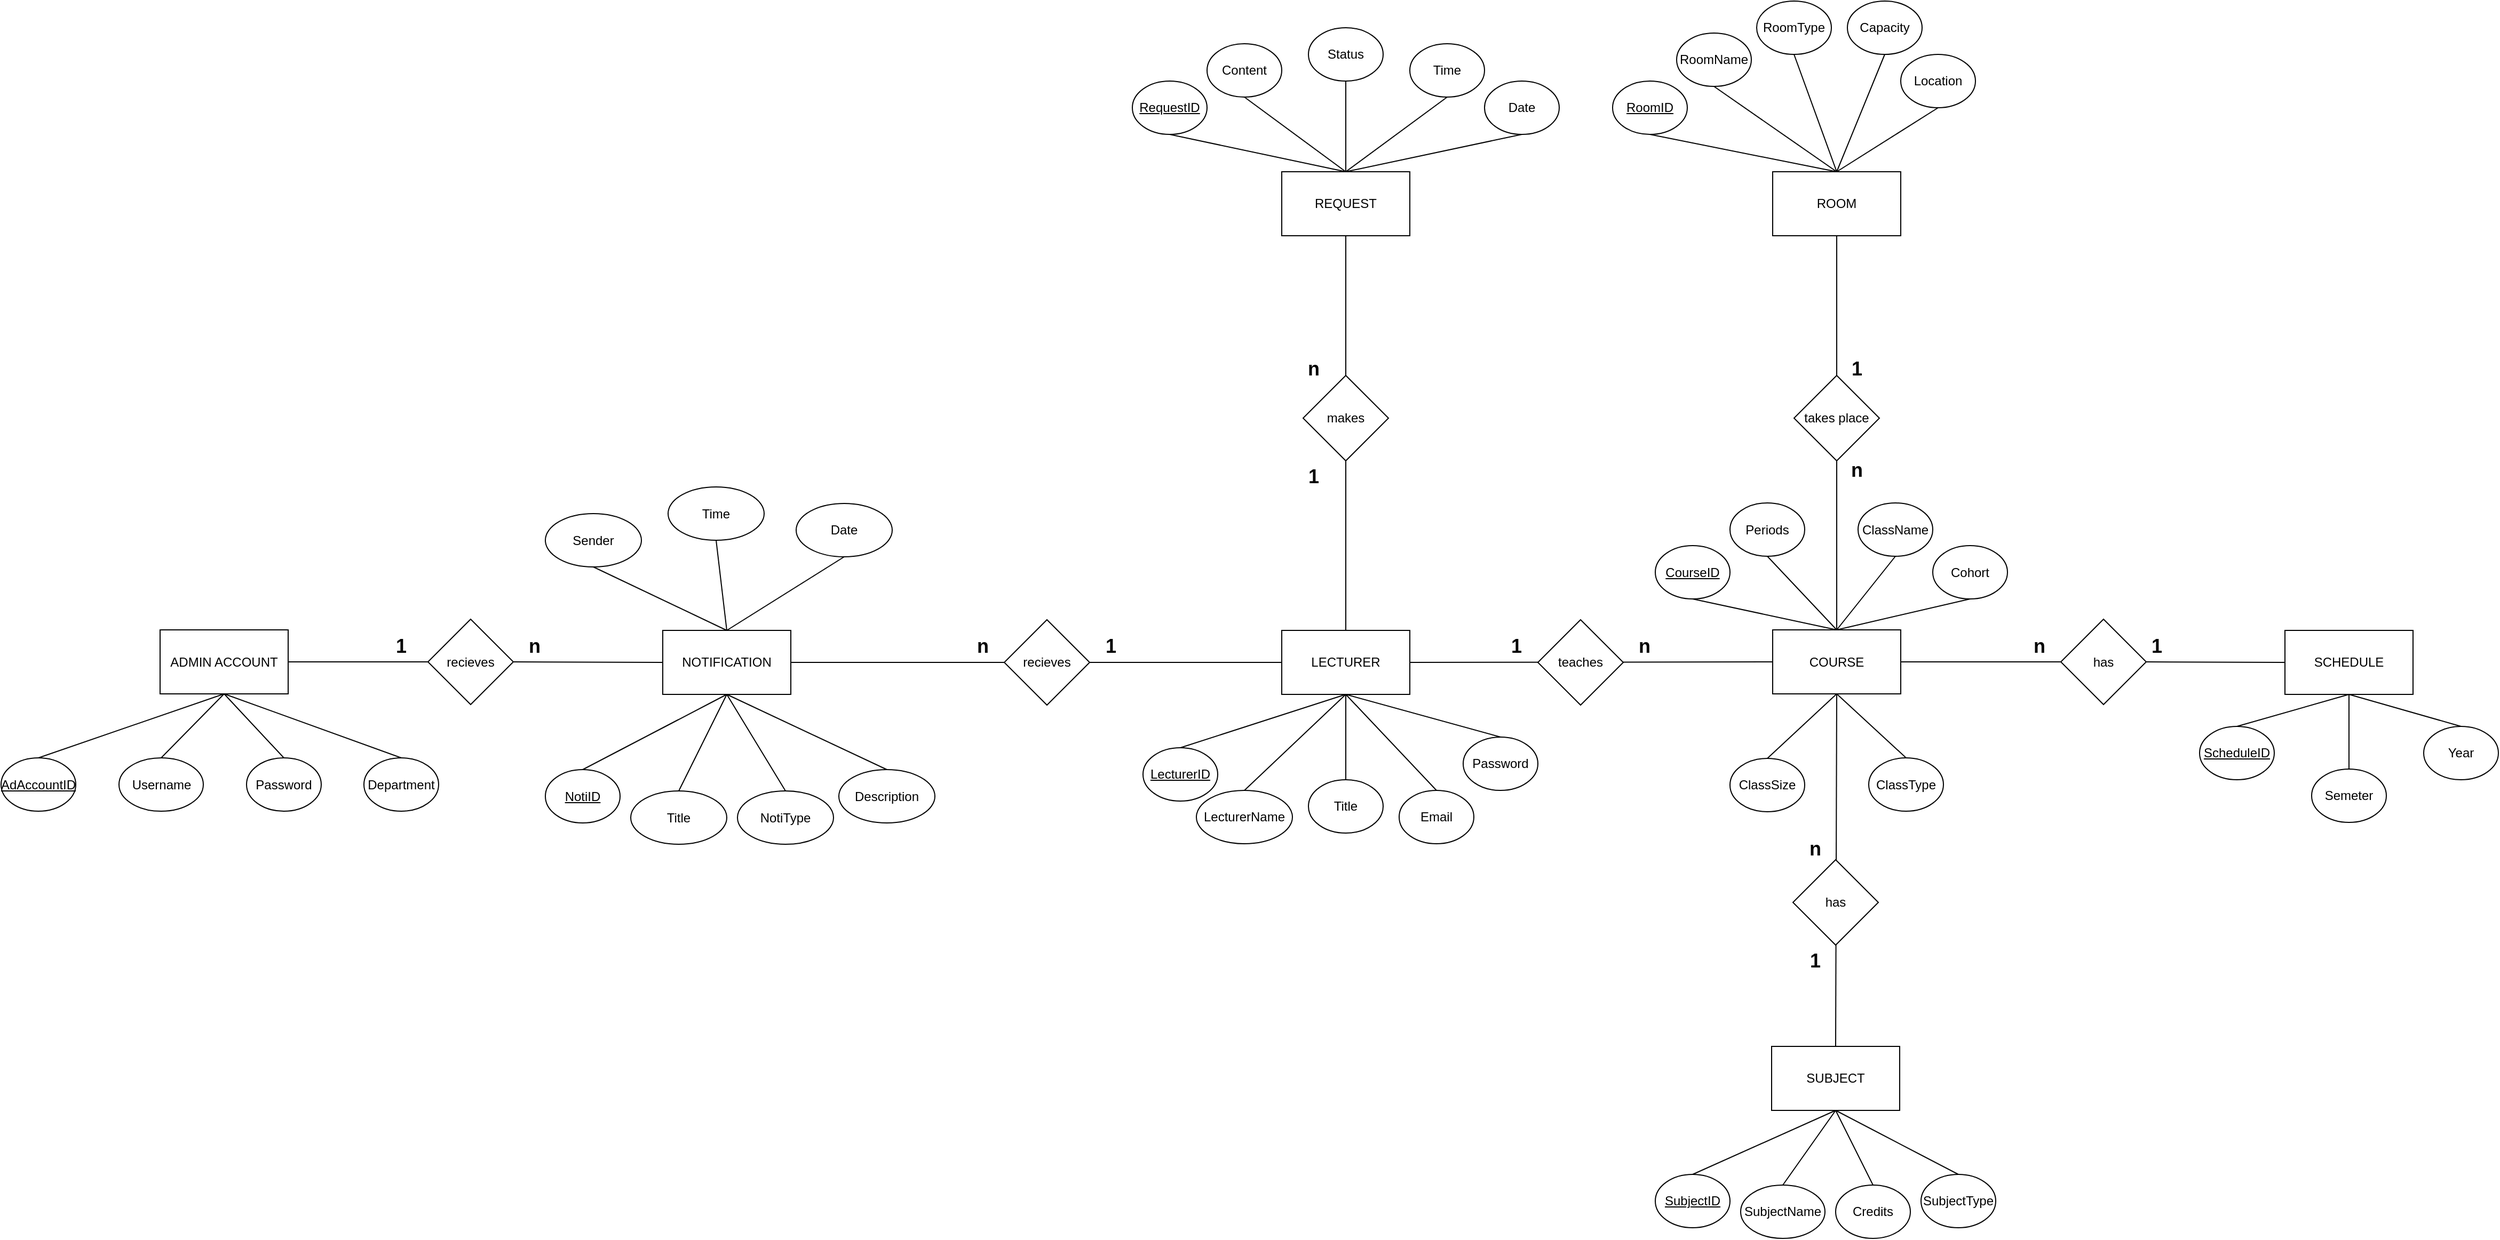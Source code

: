 <mxfile version="24.4.13" type="device" pages="2">
  <diagram name="erd_notUpdate_yet" id="V322s12j-XTgz0Hm7foN">
    <mxGraphModel dx="3053" dy="1618" grid="1" gridSize="10" guides="1" tooltips="1" connect="1" arrows="1" fold="1" page="1" pageScale="1" pageWidth="827" pageHeight="1169" math="0" shadow="0">
      <root>
        <mxCell id="0" />
        <mxCell id="1" parent="0" />
        <mxCell id="OLmcH1vtA-2MAGZ9hrRS-1" value="REQUEST" style="rounded=0;whiteSpace=wrap;html=1;" parent="1" vertex="1">
          <mxGeometry x="1220" y="240" width="120" height="60" as="geometry" />
        </mxCell>
        <mxCell id="OLmcH1vtA-2MAGZ9hrRS-2" value="ROOM" style="rounded=0;whiteSpace=wrap;html=1;" parent="1" vertex="1">
          <mxGeometry x="1680" y="240" width="120" height="60" as="geometry" />
        </mxCell>
        <mxCell id="OLmcH1vtA-2MAGZ9hrRS-3" value="LECTURER" style="rounded=0;whiteSpace=wrap;html=1;" parent="1" vertex="1">
          <mxGeometry x="1220" y="670" width="120" height="60" as="geometry" />
        </mxCell>
        <mxCell id="OLmcH1vtA-2MAGZ9hrRS-4" value="COURSE" style="rounded=0;whiteSpace=wrap;html=1;" parent="1" vertex="1">
          <mxGeometry x="1680" y="669.5" width="120" height="60" as="geometry" />
        </mxCell>
        <mxCell id="OLmcH1vtA-2MAGZ9hrRS-5" value="SUBJECT" style="rounded=0;whiteSpace=wrap;html=1;" parent="1" vertex="1">
          <mxGeometry x="1679" y="1060" width="120" height="60" as="geometry" />
        </mxCell>
        <mxCell id="OLmcH1vtA-2MAGZ9hrRS-6" value="SCHEDULE" style="rounded=0;whiteSpace=wrap;html=1;" parent="1" vertex="1">
          <mxGeometry x="2160" y="670" width="120" height="60" as="geometry" />
        </mxCell>
        <mxCell id="OLmcH1vtA-2MAGZ9hrRS-7" value="&lt;u&gt;RequestID&lt;/u&gt;" style="ellipse;whiteSpace=wrap;html=1;" parent="1" vertex="1">
          <mxGeometry x="1080" y="155" width="70" height="50" as="geometry" />
        </mxCell>
        <mxCell id="OLmcH1vtA-2MAGZ9hrRS-8" value="Content" style="ellipse;whiteSpace=wrap;html=1;" parent="1" vertex="1">
          <mxGeometry x="1150" y="120" width="70" height="50" as="geometry" />
        </mxCell>
        <mxCell id="OLmcH1vtA-2MAGZ9hrRS-9" value="Status" style="ellipse;whiteSpace=wrap;html=1;" parent="1" vertex="1">
          <mxGeometry x="1245" y="105" width="70" height="50" as="geometry" />
        </mxCell>
        <mxCell id="OLmcH1vtA-2MAGZ9hrRS-10" value="Time" style="ellipse;whiteSpace=wrap;html=1;" parent="1" vertex="1">
          <mxGeometry x="1340" y="120" width="70" height="50" as="geometry" />
        </mxCell>
        <mxCell id="OLmcH1vtA-2MAGZ9hrRS-11" value="Date" style="ellipse;whiteSpace=wrap;html=1;" parent="1" vertex="1">
          <mxGeometry x="1410" y="155" width="70" height="50" as="geometry" />
        </mxCell>
        <mxCell id="OLmcH1vtA-2MAGZ9hrRS-12" value="" style="endArrow=none;html=1;rounded=0;entryX=0.5;entryY=1;entryDx=0;entryDy=0;exitX=0.5;exitY=0;exitDx=0;exitDy=0;" parent="1" source="OLmcH1vtA-2MAGZ9hrRS-1" target="OLmcH1vtA-2MAGZ9hrRS-7" edge="1">
          <mxGeometry width="50" height="50" relative="1" as="geometry">
            <mxPoint x="1330" y="260" as="sourcePoint" />
            <mxPoint x="1380" y="210" as="targetPoint" />
          </mxGeometry>
        </mxCell>
        <mxCell id="OLmcH1vtA-2MAGZ9hrRS-13" value="" style="endArrow=none;html=1;rounded=0;entryX=0.5;entryY=1;entryDx=0;entryDy=0;exitX=0.5;exitY=0;exitDx=0;exitDy=0;" parent="1" source="OLmcH1vtA-2MAGZ9hrRS-1" target="OLmcH1vtA-2MAGZ9hrRS-8" edge="1">
          <mxGeometry width="50" height="50" relative="1" as="geometry">
            <mxPoint x="1290" y="250" as="sourcePoint" />
            <mxPoint x="1125" y="215" as="targetPoint" />
          </mxGeometry>
        </mxCell>
        <mxCell id="OLmcH1vtA-2MAGZ9hrRS-14" value="" style="endArrow=none;html=1;rounded=0;entryX=0.5;entryY=1;entryDx=0;entryDy=0;exitX=0.5;exitY=0;exitDx=0;exitDy=0;" parent="1" source="OLmcH1vtA-2MAGZ9hrRS-1" target="OLmcH1vtA-2MAGZ9hrRS-9" edge="1">
          <mxGeometry width="50" height="50" relative="1" as="geometry">
            <mxPoint x="1290" y="250" as="sourcePoint" />
            <mxPoint x="1195" y="180" as="targetPoint" />
          </mxGeometry>
        </mxCell>
        <mxCell id="OLmcH1vtA-2MAGZ9hrRS-15" value="" style="endArrow=none;html=1;rounded=0;entryX=0.5;entryY=1;entryDx=0;entryDy=0;exitX=0.5;exitY=0;exitDx=0;exitDy=0;" parent="1" source="OLmcH1vtA-2MAGZ9hrRS-1" target="OLmcH1vtA-2MAGZ9hrRS-10" edge="1">
          <mxGeometry width="50" height="50" relative="1" as="geometry">
            <mxPoint x="1290" y="250" as="sourcePoint" />
            <mxPoint x="1290" y="165" as="targetPoint" />
          </mxGeometry>
        </mxCell>
        <mxCell id="OLmcH1vtA-2MAGZ9hrRS-16" value="" style="endArrow=none;html=1;rounded=0;entryX=0.5;entryY=1;entryDx=0;entryDy=0;exitX=0.5;exitY=0;exitDx=0;exitDy=0;" parent="1" source="OLmcH1vtA-2MAGZ9hrRS-1" target="OLmcH1vtA-2MAGZ9hrRS-11" edge="1">
          <mxGeometry width="50" height="50" relative="1" as="geometry">
            <mxPoint x="1290" y="250" as="sourcePoint" />
            <mxPoint x="1385" y="180" as="targetPoint" />
          </mxGeometry>
        </mxCell>
        <mxCell id="OLmcH1vtA-2MAGZ9hrRS-17" value="LecturerName" style="ellipse;whiteSpace=wrap;html=1;" parent="1" vertex="1">
          <mxGeometry x="1140" y="820" width="90" height="50" as="geometry" />
        </mxCell>
        <mxCell id="OLmcH1vtA-2MAGZ9hrRS-18" value="Title" style="ellipse;whiteSpace=wrap;html=1;" parent="1" vertex="1">
          <mxGeometry x="1245" y="810" width="70" height="50" as="geometry" />
        </mxCell>
        <mxCell id="OLmcH1vtA-2MAGZ9hrRS-19" value="Email" style="ellipse;whiteSpace=wrap;html=1;" parent="1" vertex="1">
          <mxGeometry x="1330" y="820" width="70" height="50" as="geometry" />
        </mxCell>
        <mxCell id="OLmcH1vtA-2MAGZ9hrRS-20" value="Password" style="ellipse;whiteSpace=wrap;html=1;" parent="1" vertex="1">
          <mxGeometry x="1390" y="770" width="70" height="50" as="geometry" />
        </mxCell>
        <mxCell id="OLmcH1vtA-2MAGZ9hrRS-21" value="" style="endArrow=none;html=1;rounded=0;entryX=0.5;entryY=0;entryDx=0;entryDy=0;exitX=0.5;exitY=1;exitDx=0;exitDy=0;" parent="1" source="OLmcH1vtA-2MAGZ9hrRS-3" target="OLmcH1vtA-2MAGZ9hrRS-18" edge="1">
          <mxGeometry width="50" height="50" relative="1" as="geometry">
            <mxPoint x="1280" y="730" as="sourcePoint" />
            <mxPoint x="1240" y="570" as="targetPoint" />
          </mxGeometry>
        </mxCell>
        <mxCell id="OLmcH1vtA-2MAGZ9hrRS-22" value="" style="endArrow=none;html=1;rounded=0;exitX=0.5;exitY=1;exitDx=0;exitDy=0;entryX=0.5;entryY=0;entryDx=0;entryDy=0;" parent="1" source="OLmcH1vtA-2MAGZ9hrRS-3" target="OLmcH1vtA-2MAGZ9hrRS-17" edge="1">
          <mxGeometry width="50" height="50" relative="1" as="geometry">
            <mxPoint x="1290" y="675" as="sourcePoint" />
            <mxPoint x="1290" y="590" as="targetPoint" />
          </mxGeometry>
        </mxCell>
        <mxCell id="OLmcH1vtA-2MAGZ9hrRS-23" value="" style="endArrow=none;html=1;rounded=0;exitX=0.5;exitY=1;exitDx=0;exitDy=0;entryX=0.5;entryY=0;entryDx=0;entryDy=0;" parent="1" source="OLmcH1vtA-2MAGZ9hrRS-3" target="OLmcH1vtA-2MAGZ9hrRS-19" edge="1">
          <mxGeometry width="50" height="50" relative="1" as="geometry">
            <mxPoint x="1290" y="675" as="sourcePoint" />
            <mxPoint x="1290" y="590" as="targetPoint" />
          </mxGeometry>
        </mxCell>
        <mxCell id="OLmcH1vtA-2MAGZ9hrRS-24" value="" style="endArrow=none;html=1;rounded=0;exitX=0.5;exitY=1;exitDx=0;exitDy=0;entryX=0.5;entryY=0;entryDx=0;entryDy=0;" parent="1" source="OLmcH1vtA-2MAGZ9hrRS-3" target="OLmcH1vtA-2MAGZ9hrRS-20" edge="1">
          <mxGeometry width="50" height="50" relative="1" as="geometry">
            <mxPoint x="1290" y="675" as="sourcePoint" />
            <mxPoint x="1375" y="600" as="targetPoint" />
          </mxGeometry>
        </mxCell>
        <mxCell id="OLmcH1vtA-2MAGZ9hrRS-25" value="&lt;u&gt;LecturerID&lt;/u&gt;" style="ellipse;whiteSpace=wrap;html=1;" parent="1" vertex="1">
          <mxGeometry x="1090" y="780" width="70" height="50" as="geometry" />
        </mxCell>
        <mxCell id="OLmcH1vtA-2MAGZ9hrRS-26" value="" style="endArrow=none;html=1;rounded=0;exitX=0.5;exitY=1;exitDx=0;exitDy=0;entryX=0.5;entryY=0;entryDx=0;entryDy=0;" parent="1" source="OLmcH1vtA-2MAGZ9hrRS-3" target="OLmcH1vtA-2MAGZ9hrRS-25" edge="1">
          <mxGeometry width="50" height="50" relative="1" as="geometry">
            <mxPoint x="1290" y="735" as="sourcePoint" />
            <mxPoint x="1205" y="840" as="targetPoint" />
          </mxGeometry>
        </mxCell>
        <mxCell id="OLmcH1vtA-2MAGZ9hrRS-27" value="" style="endArrow=none;html=1;rounded=0;exitX=0.5;exitY=0;exitDx=0;exitDy=0;entryX=0.5;entryY=1;entryDx=0;entryDy=0;" parent="1" source="OLmcH1vtA-2MAGZ9hrRS-3" target="OLmcH1vtA-2MAGZ9hrRS-1" edge="1">
          <mxGeometry width="50" height="50" relative="1" as="geometry">
            <mxPoint x="780" y="510" as="sourcePoint" />
            <mxPoint x="830" y="460" as="targetPoint" />
          </mxGeometry>
        </mxCell>
        <mxCell id="OLmcH1vtA-2MAGZ9hrRS-28" value="makes" style="rhombus;whiteSpace=wrap;html=1;" parent="1" vertex="1">
          <mxGeometry x="1240" y="431" width="80" height="80" as="geometry" />
        </mxCell>
        <mxCell id="OLmcH1vtA-2MAGZ9hrRS-29" value="&lt;font style=&quot;font-size: 18px;&quot;&gt;&lt;b&gt;1&lt;/b&gt;&lt;/font&gt;" style="text;html=1;align=center;verticalAlign=middle;whiteSpace=wrap;rounded=0;" parent="1" vertex="1">
          <mxGeometry x="1220" y="511" width="60" height="30" as="geometry" />
        </mxCell>
        <mxCell id="OLmcH1vtA-2MAGZ9hrRS-30" value="&lt;u&gt;RoomID&lt;/u&gt;" style="ellipse;whiteSpace=wrap;html=1;" parent="1" vertex="1">
          <mxGeometry x="1530" y="155" width="70" height="50" as="geometry" />
        </mxCell>
        <mxCell id="OLmcH1vtA-2MAGZ9hrRS-31" value="RoomName" style="ellipse;whiteSpace=wrap;html=1;" parent="1" vertex="1">
          <mxGeometry x="1590" y="110" width="70" height="50" as="geometry" />
        </mxCell>
        <mxCell id="OLmcH1vtA-2MAGZ9hrRS-32" value="Capacity" style="ellipse;whiteSpace=wrap;html=1;" parent="1" vertex="1">
          <mxGeometry x="1750" y="80" width="70" height="50" as="geometry" />
        </mxCell>
        <mxCell id="OLmcH1vtA-2MAGZ9hrRS-33" value="RoomType" style="ellipse;whiteSpace=wrap;html=1;" parent="1" vertex="1">
          <mxGeometry x="1665" y="80" width="70" height="50" as="geometry" />
        </mxCell>
        <mxCell id="OLmcH1vtA-2MAGZ9hrRS-34" value="Location" style="ellipse;whiteSpace=wrap;html=1;" parent="1" vertex="1">
          <mxGeometry x="1800" y="130" width="70" height="50" as="geometry" />
        </mxCell>
        <mxCell id="OLmcH1vtA-2MAGZ9hrRS-35" value="" style="endArrow=none;html=1;rounded=0;entryX=0.5;entryY=0;entryDx=0;entryDy=0;exitX=0.5;exitY=1;exitDx=0;exitDy=0;" parent="1" source="OLmcH1vtA-2MAGZ9hrRS-30" target="OLmcH1vtA-2MAGZ9hrRS-2" edge="1">
          <mxGeometry width="50" height="50" relative="1" as="geometry">
            <mxPoint x="1290" y="250" as="sourcePoint" />
            <mxPoint x="1455" y="215" as="targetPoint" />
          </mxGeometry>
        </mxCell>
        <mxCell id="OLmcH1vtA-2MAGZ9hrRS-36" value="" style="endArrow=none;html=1;rounded=0;entryX=0.5;entryY=0;entryDx=0;entryDy=0;exitX=0.5;exitY=1;exitDx=0;exitDy=0;" parent="1" source="OLmcH1vtA-2MAGZ9hrRS-31" target="OLmcH1vtA-2MAGZ9hrRS-2" edge="1">
          <mxGeometry width="50" height="50" relative="1" as="geometry">
            <mxPoint x="1575" y="215" as="sourcePoint" />
            <mxPoint x="1750" y="250" as="targetPoint" />
          </mxGeometry>
        </mxCell>
        <mxCell id="OLmcH1vtA-2MAGZ9hrRS-37" value="" style="endArrow=none;html=1;rounded=0;entryX=0.5;entryY=0;entryDx=0;entryDy=0;exitX=0.5;exitY=1;exitDx=0;exitDy=0;" parent="1" source="OLmcH1vtA-2MAGZ9hrRS-33" target="OLmcH1vtA-2MAGZ9hrRS-2" edge="1">
          <mxGeometry width="50" height="50" relative="1" as="geometry">
            <mxPoint x="1635" y="170" as="sourcePoint" />
            <mxPoint x="1750" y="250" as="targetPoint" />
          </mxGeometry>
        </mxCell>
        <mxCell id="OLmcH1vtA-2MAGZ9hrRS-38" value="" style="endArrow=none;html=1;rounded=0;entryX=0.5;entryY=0;entryDx=0;entryDy=0;exitX=0.5;exitY=1;exitDx=0;exitDy=0;" parent="1" source="OLmcH1vtA-2MAGZ9hrRS-32" target="OLmcH1vtA-2MAGZ9hrRS-2" edge="1">
          <mxGeometry width="50" height="50" relative="1" as="geometry">
            <mxPoint x="1710" y="140" as="sourcePoint" />
            <mxPoint x="1750" y="250" as="targetPoint" />
          </mxGeometry>
        </mxCell>
        <mxCell id="OLmcH1vtA-2MAGZ9hrRS-39" value="" style="endArrow=none;html=1;rounded=0;entryX=0.5;entryY=0;entryDx=0;entryDy=0;exitX=0.5;exitY=1;exitDx=0;exitDy=0;" parent="1" source="OLmcH1vtA-2MAGZ9hrRS-34" target="OLmcH1vtA-2MAGZ9hrRS-2" edge="1">
          <mxGeometry width="50" height="50" relative="1" as="geometry">
            <mxPoint x="1795" y="140" as="sourcePoint" />
            <mxPoint x="1750" y="250" as="targetPoint" />
          </mxGeometry>
        </mxCell>
        <mxCell id="OLmcH1vtA-2MAGZ9hrRS-40" value="&lt;u&gt;SubjectID&lt;/u&gt;" style="ellipse;whiteSpace=wrap;html=1;" parent="1" vertex="1">
          <mxGeometry x="1570" y="1180" width="70" height="50" as="geometry" />
        </mxCell>
        <mxCell id="OLmcH1vtA-2MAGZ9hrRS-41" value="SubjectName" style="ellipse;whiteSpace=wrap;html=1;" parent="1" vertex="1">
          <mxGeometry x="1650" y="1190" width="79" height="50" as="geometry" />
        </mxCell>
        <mxCell id="OLmcH1vtA-2MAGZ9hrRS-42" value="Credits" style="ellipse;whiteSpace=wrap;html=1;" parent="1" vertex="1">
          <mxGeometry x="1739" y="1190" width="70" height="50" as="geometry" />
        </mxCell>
        <mxCell id="OLmcH1vtA-2MAGZ9hrRS-43" value="SubjectType" style="ellipse;whiteSpace=wrap;html=1;" parent="1" vertex="1">
          <mxGeometry x="1819" y="1180" width="70" height="50" as="geometry" />
        </mxCell>
        <mxCell id="OLmcH1vtA-2MAGZ9hrRS-44" value="" style="endArrow=none;html=1;rounded=0;entryX=0.5;entryY=1;entryDx=0;entryDy=0;exitX=0.5;exitY=0;exitDx=0;exitDy=0;" parent="1" source="OLmcH1vtA-2MAGZ9hrRS-41" target="OLmcH1vtA-2MAGZ9hrRS-5" edge="1">
          <mxGeometry width="50" height="50" relative="1" as="geometry">
            <mxPoint x="1739" y="1190" as="sourcePoint" />
            <mxPoint x="1739" y="1140" as="targetPoint" />
          </mxGeometry>
        </mxCell>
        <mxCell id="OLmcH1vtA-2MAGZ9hrRS-45" value="" style="endArrow=none;html=1;rounded=0;entryX=0.5;entryY=1;entryDx=0;entryDy=0;exitX=0.5;exitY=0;exitDx=0;exitDy=0;" parent="1" source="OLmcH1vtA-2MAGZ9hrRS-40" target="OLmcH1vtA-2MAGZ9hrRS-5" edge="1">
          <mxGeometry width="50" height="50" relative="1" as="geometry">
            <mxPoint x="1749" y="1200" as="sourcePoint" />
            <mxPoint x="1749" y="1130" as="targetPoint" />
          </mxGeometry>
        </mxCell>
        <mxCell id="OLmcH1vtA-2MAGZ9hrRS-46" value="" style="endArrow=none;html=1;rounded=0;exitX=0.5;exitY=0;exitDx=0;exitDy=0;" parent="1" source="OLmcH1vtA-2MAGZ9hrRS-42" edge="1">
          <mxGeometry width="50" height="50" relative="1" as="geometry">
            <mxPoint x="1704" y="1200" as="sourcePoint" />
            <mxPoint x="1739" y="1120" as="targetPoint" />
          </mxGeometry>
        </mxCell>
        <mxCell id="OLmcH1vtA-2MAGZ9hrRS-47" value="" style="endArrow=none;html=1;rounded=0;exitX=0.5;exitY=0;exitDx=0;exitDy=0;entryX=0.5;entryY=1;entryDx=0;entryDy=0;" parent="1" source="OLmcH1vtA-2MAGZ9hrRS-43" target="OLmcH1vtA-2MAGZ9hrRS-5" edge="1">
          <mxGeometry width="50" height="50" relative="1" as="geometry">
            <mxPoint x="1784" y="1200" as="sourcePoint" />
            <mxPoint x="1749" y="1130" as="targetPoint" />
          </mxGeometry>
        </mxCell>
        <mxCell id="OLmcH1vtA-2MAGZ9hrRS-48" value="&lt;u&gt;CourseID&lt;/u&gt;" style="ellipse;whiteSpace=wrap;html=1;" parent="1" vertex="1">
          <mxGeometry x="1570" y="590.5" width="70" height="50" as="geometry" />
        </mxCell>
        <mxCell id="OLmcH1vtA-2MAGZ9hrRS-49" value="Periods" style="ellipse;whiteSpace=wrap;html=1;" parent="1" vertex="1">
          <mxGeometry x="1640" y="550.5" width="70" height="50" as="geometry" />
        </mxCell>
        <mxCell id="OLmcH1vtA-2MAGZ9hrRS-50" value="ClassName" style="ellipse;whiteSpace=wrap;html=1;" parent="1" vertex="1">
          <mxGeometry x="1760" y="550.5" width="70" height="50" as="geometry" />
        </mxCell>
        <mxCell id="OLmcH1vtA-2MAGZ9hrRS-51" value="Cohort" style="ellipse;whiteSpace=wrap;html=1;" parent="1" vertex="1">
          <mxGeometry x="1830" y="590.5" width="70" height="50" as="geometry" />
        </mxCell>
        <mxCell id="OLmcH1vtA-2MAGZ9hrRS-52" value="ClassSize" style="ellipse;whiteSpace=wrap;html=1;" parent="1" vertex="1">
          <mxGeometry x="1640" y="790" width="70" height="50" as="geometry" />
        </mxCell>
        <mxCell id="OLmcH1vtA-2MAGZ9hrRS-53" value="ClassType" style="ellipse;whiteSpace=wrap;html=1;" parent="1" vertex="1">
          <mxGeometry x="1770" y="789.5" width="70" height="50" as="geometry" />
        </mxCell>
        <mxCell id="OLmcH1vtA-2MAGZ9hrRS-54" value="" style="endArrow=none;html=1;rounded=0;exitX=0.5;exitY=0;exitDx=0;exitDy=0;entryX=0.5;entryY=1;entryDx=0;entryDy=0;" parent="1" source="OLmcH1vtA-2MAGZ9hrRS-4" target="OLmcH1vtA-2MAGZ9hrRS-48" edge="1">
          <mxGeometry width="50" height="50" relative="1" as="geometry">
            <mxPoint x="1710" y="639.5" as="sourcePoint" />
            <mxPoint x="1760" y="589.5" as="targetPoint" />
          </mxGeometry>
        </mxCell>
        <mxCell id="OLmcH1vtA-2MAGZ9hrRS-55" value="" style="endArrow=none;html=1;rounded=0;exitX=0.5;exitY=0;exitDx=0;exitDy=0;entryX=0.5;entryY=1;entryDx=0;entryDy=0;" parent="1" source="OLmcH1vtA-2MAGZ9hrRS-4" target="OLmcH1vtA-2MAGZ9hrRS-49" edge="1">
          <mxGeometry width="50" height="50" relative="1" as="geometry">
            <mxPoint x="1750" y="679.5" as="sourcePoint" />
            <mxPoint x="1625" y="669.5" as="targetPoint" />
          </mxGeometry>
        </mxCell>
        <mxCell id="OLmcH1vtA-2MAGZ9hrRS-56" value="" style="endArrow=none;html=1;rounded=0;exitX=0.5;exitY=0;exitDx=0;exitDy=0;entryX=0.5;entryY=1;entryDx=0;entryDy=0;" parent="1" source="OLmcH1vtA-2MAGZ9hrRS-4" target="OLmcH1vtA-2MAGZ9hrRS-50" edge="1">
          <mxGeometry width="50" height="50" relative="1" as="geometry">
            <mxPoint x="1750" y="679.5" as="sourcePoint" />
            <mxPoint x="1695" y="610.5" as="targetPoint" />
          </mxGeometry>
        </mxCell>
        <mxCell id="OLmcH1vtA-2MAGZ9hrRS-57" value="" style="endArrow=none;html=1;rounded=0;entryX=0.5;entryY=1;entryDx=0;entryDy=0;" parent="1" target="OLmcH1vtA-2MAGZ9hrRS-51" edge="1">
          <mxGeometry width="50" height="50" relative="1" as="geometry">
            <mxPoint x="1740" y="669.5" as="sourcePoint" />
            <mxPoint x="1785" y="610.5" as="targetPoint" />
          </mxGeometry>
        </mxCell>
        <mxCell id="OLmcH1vtA-2MAGZ9hrRS-58" value="" style="endArrow=none;html=1;rounded=0;exitX=0.5;exitY=1;exitDx=0;exitDy=0;entryX=0.5;entryY=0;entryDx=0;entryDy=0;" parent="1" source="OLmcH1vtA-2MAGZ9hrRS-4" target="OLmcH1vtA-2MAGZ9hrRS-52" edge="1">
          <mxGeometry width="50" height="50" relative="1" as="geometry">
            <mxPoint x="1750" y="679.5" as="sourcePoint" />
            <mxPoint x="1615" y="650.5" as="targetPoint" />
          </mxGeometry>
        </mxCell>
        <mxCell id="OLmcH1vtA-2MAGZ9hrRS-59" value="" style="endArrow=none;html=1;rounded=0;exitX=0.5;exitY=1;exitDx=0;exitDy=0;entryX=0.5;entryY=0;entryDx=0;entryDy=0;" parent="1" source="OLmcH1vtA-2MAGZ9hrRS-4" target="OLmcH1vtA-2MAGZ9hrRS-53" edge="1">
          <mxGeometry width="50" height="50" relative="1" as="geometry">
            <mxPoint x="1750" y="739.5" as="sourcePoint" />
            <mxPoint x="1725" y="799.5" as="targetPoint" />
          </mxGeometry>
        </mxCell>
        <mxCell id="OLmcH1vtA-2MAGZ9hrRS-60" value="&lt;u&gt;ScheduleID&lt;/u&gt;" style="ellipse;whiteSpace=wrap;html=1;" parent="1" vertex="1">
          <mxGeometry x="2080" y="760" width="70" height="50" as="geometry" />
        </mxCell>
        <mxCell id="OLmcH1vtA-2MAGZ9hrRS-61" value="Semeter" style="ellipse;whiteSpace=wrap;html=1;" parent="1" vertex="1">
          <mxGeometry x="2185" y="800" width="70" height="50" as="geometry" />
        </mxCell>
        <mxCell id="OLmcH1vtA-2MAGZ9hrRS-62" value="Year" style="ellipse;whiteSpace=wrap;html=1;" parent="1" vertex="1">
          <mxGeometry x="2290" y="760" width="70" height="50" as="geometry" />
        </mxCell>
        <mxCell id="OLmcH1vtA-2MAGZ9hrRS-63" value="" style="endArrow=none;html=1;rounded=0;entryX=0.5;entryY=1;entryDx=0;entryDy=0;exitX=0.5;exitY=0;exitDx=0;exitDy=0;" parent="1" source="OLmcH1vtA-2MAGZ9hrRS-60" target="OLmcH1vtA-2MAGZ9hrRS-6" edge="1">
          <mxGeometry width="50" height="50" relative="1" as="geometry">
            <mxPoint x="2250" y="819.5" as="sourcePoint" />
            <mxPoint x="2300" y="769.5" as="targetPoint" />
          </mxGeometry>
        </mxCell>
        <mxCell id="OLmcH1vtA-2MAGZ9hrRS-64" value="" style="endArrow=none;html=1;rounded=0;entryX=0.5;entryY=1;entryDx=0;entryDy=0;exitX=0.5;exitY=0;exitDx=0;exitDy=0;" parent="1" source="OLmcH1vtA-2MAGZ9hrRS-61" target="OLmcH1vtA-2MAGZ9hrRS-6" edge="1">
          <mxGeometry width="50" height="50" relative="1" as="geometry">
            <mxPoint x="2195" y="779.5" as="sourcePoint" />
            <mxPoint x="2300" y="739.5" as="targetPoint" />
          </mxGeometry>
        </mxCell>
        <mxCell id="OLmcH1vtA-2MAGZ9hrRS-65" value="" style="endArrow=none;html=1;rounded=0;entryX=0.5;entryY=1;entryDx=0;entryDy=0;exitX=0.5;exitY=0;exitDx=0;exitDy=0;" parent="1" source="OLmcH1vtA-2MAGZ9hrRS-62" target="OLmcH1vtA-2MAGZ9hrRS-6" edge="1">
          <mxGeometry width="50" height="50" relative="1" as="geometry">
            <mxPoint x="2295" y="809.5" as="sourcePoint" />
            <mxPoint x="2300" y="739.5" as="targetPoint" />
          </mxGeometry>
        </mxCell>
        <mxCell id="OLmcH1vtA-2MAGZ9hrRS-66" value="" style="endArrow=none;html=1;rounded=0;exitX=0.5;exitY=0;exitDx=0;exitDy=0;entryX=0.5;entryY=1;entryDx=0;entryDy=0;" parent="1" source="OLmcH1vtA-2MAGZ9hrRS-4" target="OLmcH1vtA-2MAGZ9hrRS-2" edge="1">
          <mxGeometry width="50" height="50" relative="1" as="geometry">
            <mxPoint x="1730" y="680" as="sourcePoint" />
            <mxPoint x="1730" y="315" as="targetPoint" />
          </mxGeometry>
        </mxCell>
        <mxCell id="OLmcH1vtA-2MAGZ9hrRS-67" value="takes place" style="rhombus;whiteSpace=wrap;html=1;" parent="1" vertex="1">
          <mxGeometry x="1700" y="431" width="80" height="80" as="geometry" />
        </mxCell>
        <mxCell id="OLmcH1vtA-2MAGZ9hrRS-68" value="" style="endArrow=none;html=1;rounded=0;exitX=1;exitY=0.5;exitDx=0;exitDy=0;entryX=0;entryY=0.5;entryDx=0;entryDy=0;" parent="1" source="OLmcH1vtA-2MAGZ9hrRS-3" target="OLmcH1vtA-2MAGZ9hrRS-4" edge="1">
          <mxGeometry width="50" height="50" relative="1" as="geometry">
            <mxPoint x="1290" y="675" as="sourcePoint" />
            <mxPoint x="1290" y="310" as="targetPoint" />
          </mxGeometry>
        </mxCell>
        <mxCell id="OLmcH1vtA-2MAGZ9hrRS-69" value="teaches" style="rhombus;whiteSpace=wrap;html=1;" parent="1" vertex="1">
          <mxGeometry x="1460" y="660" width="80" height="80" as="geometry" />
        </mxCell>
        <mxCell id="OLmcH1vtA-2MAGZ9hrRS-70" value="" style="endArrow=none;html=1;rounded=0;entryX=0.5;entryY=1;entryDx=0;entryDy=0;exitX=0.5;exitY=0;exitDx=0;exitDy=0;" parent="1" source="OLmcH1vtA-2MAGZ9hrRS-5" target="OLmcH1vtA-2MAGZ9hrRS-4" edge="1">
          <mxGeometry width="50" height="50" relative="1" as="geometry">
            <mxPoint x="1620" y="960" as="sourcePoint" />
            <mxPoint x="1670" y="910" as="targetPoint" />
          </mxGeometry>
        </mxCell>
        <mxCell id="OLmcH1vtA-2MAGZ9hrRS-71" value="has" style="rhombus;whiteSpace=wrap;html=1;" parent="1" vertex="1">
          <mxGeometry x="1699" y="885" width="80" height="80" as="geometry" />
        </mxCell>
        <mxCell id="OLmcH1vtA-2MAGZ9hrRS-72" value="" style="endArrow=none;html=1;rounded=0;exitX=1;exitY=0.5;exitDx=0;exitDy=0;entryX=0;entryY=0.5;entryDx=0;entryDy=0;" parent="1" source="OLmcH1vtA-2MAGZ9hrRS-74" target="OLmcH1vtA-2MAGZ9hrRS-6" edge="1">
          <mxGeometry width="50" height="50" relative="1" as="geometry">
            <mxPoint x="2000" y="780" as="sourcePoint" />
            <mxPoint x="2050" y="730" as="targetPoint" />
          </mxGeometry>
        </mxCell>
        <mxCell id="OLmcH1vtA-2MAGZ9hrRS-73" value="" style="endArrow=none;html=1;rounded=0;exitX=1;exitY=0.5;exitDx=0;exitDy=0;entryX=0;entryY=0.5;entryDx=0;entryDy=0;" parent="1" source="OLmcH1vtA-2MAGZ9hrRS-4" target="OLmcH1vtA-2MAGZ9hrRS-74" edge="1">
          <mxGeometry width="50" height="50" relative="1" as="geometry">
            <mxPoint x="1800" y="700" as="sourcePoint" />
            <mxPoint x="2230" y="701" as="targetPoint" />
          </mxGeometry>
        </mxCell>
        <mxCell id="OLmcH1vtA-2MAGZ9hrRS-74" value="has" style="rhombus;whiteSpace=wrap;html=1;" parent="1" vertex="1">
          <mxGeometry x="1950" y="659.5" width="80" height="80" as="geometry" />
        </mxCell>
        <mxCell id="OLmcH1vtA-2MAGZ9hrRS-75" value="&lt;font style=&quot;font-size: 18px;&quot;&gt;&lt;b&gt;n&lt;/b&gt;&lt;/font&gt;" style="text;html=1;align=center;verticalAlign=middle;whiteSpace=wrap;rounded=0;" parent="1" vertex="1">
          <mxGeometry x="1220" y="410" width="60" height="30" as="geometry" />
        </mxCell>
        <mxCell id="OLmcH1vtA-2MAGZ9hrRS-76" value="&lt;font style=&quot;font-size: 18px;&quot;&gt;&lt;b&gt;1&lt;/b&gt;&lt;/font&gt;" style="text;html=1;align=center;verticalAlign=middle;whiteSpace=wrap;rounded=0;" parent="1" vertex="1">
          <mxGeometry x="1410" y="669.5" width="60" height="30" as="geometry" />
        </mxCell>
        <mxCell id="OLmcH1vtA-2MAGZ9hrRS-77" value="&lt;b&gt;&lt;font style=&quot;font-size: 18px;&quot;&gt;n&lt;/font&gt;&lt;/b&gt;" style="text;html=1;align=center;verticalAlign=middle;whiteSpace=wrap;rounded=0;" parent="1" vertex="1">
          <mxGeometry x="1530" y="669.5" width="60" height="30" as="geometry" />
        </mxCell>
        <mxCell id="OLmcH1vtA-2MAGZ9hrRS-78" value="&lt;b&gt;&lt;font style=&quot;font-size: 18px;&quot;&gt;n&lt;/font&gt;&lt;/b&gt;" style="text;html=1;align=center;verticalAlign=middle;whiteSpace=wrap;rounded=0;" parent="1" vertex="1">
          <mxGeometry x="1729" y="505" width="60" height="30" as="geometry" />
        </mxCell>
        <mxCell id="OLmcH1vtA-2MAGZ9hrRS-79" value="&lt;font style=&quot;font-size: 18px;&quot;&gt;&lt;b&gt;1&lt;/b&gt;&lt;/font&gt;" style="text;html=1;align=center;verticalAlign=middle;whiteSpace=wrap;rounded=0;" parent="1" vertex="1">
          <mxGeometry x="1729" y="410" width="60" height="30" as="geometry" />
        </mxCell>
        <mxCell id="OLmcH1vtA-2MAGZ9hrRS-80" value="&lt;b&gt;&lt;font style=&quot;font-size: 18px;&quot;&gt;1&lt;/font&gt;&lt;/b&gt;" style="text;html=1;align=center;verticalAlign=middle;whiteSpace=wrap;rounded=0;" parent="1" vertex="1">
          <mxGeometry x="1690" y="965" width="60" height="30" as="geometry" />
        </mxCell>
        <mxCell id="OLmcH1vtA-2MAGZ9hrRS-81" value="&lt;b&gt;&lt;font style=&quot;font-size: 18px;&quot;&gt;n&lt;/font&gt;&lt;/b&gt;" style="text;html=1;align=center;verticalAlign=middle;whiteSpace=wrap;rounded=0;" parent="1" vertex="1">
          <mxGeometry x="1690" y="860" width="60" height="30" as="geometry" />
        </mxCell>
        <mxCell id="OLmcH1vtA-2MAGZ9hrRS-82" value="&lt;b&gt;&lt;font style=&quot;font-size: 18px;&quot;&gt;1&lt;/font&gt;&lt;/b&gt;" style="text;html=1;align=center;verticalAlign=middle;whiteSpace=wrap;rounded=0;" parent="1" vertex="1">
          <mxGeometry x="2010" y="669.5" width="60" height="30" as="geometry" />
        </mxCell>
        <mxCell id="OLmcH1vtA-2MAGZ9hrRS-83" value="&lt;font style=&quot;font-size: 18px;&quot;&gt;&lt;b&gt;n&lt;/b&gt;&lt;/font&gt;" style="text;html=1;align=center;verticalAlign=middle;whiteSpace=wrap;rounded=0;" parent="1" vertex="1">
          <mxGeometry x="1900" y="670" width="60" height="30" as="geometry" />
        </mxCell>
        <mxCell id="x07BpKG4Tf84wK5cSfxb-1" value="NOTIFICATION" style="rounded=0;whiteSpace=wrap;html=1;" parent="1" vertex="1">
          <mxGeometry x="640" y="670" width="120" height="60" as="geometry" />
        </mxCell>
        <mxCell id="x07BpKG4Tf84wK5cSfxb-2" value="&lt;u&gt;NotiID&lt;/u&gt;" style="ellipse;whiteSpace=wrap;html=1;" parent="1" vertex="1">
          <mxGeometry x="530" y="800.5" width="70" height="50" as="geometry" />
        </mxCell>
        <mxCell id="x07BpKG4Tf84wK5cSfxb-3" value="Title" style="ellipse;whiteSpace=wrap;html=1;" parent="1" vertex="1">
          <mxGeometry x="610" y="820.5" width="90" height="50" as="geometry" />
        </mxCell>
        <mxCell id="x07BpKG4Tf84wK5cSfxb-4" value="Description" style="ellipse;whiteSpace=wrap;html=1;" parent="1" vertex="1">
          <mxGeometry x="805" y="800.5" width="90" height="50" as="geometry" />
        </mxCell>
        <mxCell id="x07BpKG4Tf84wK5cSfxb-5" value="Sender" style="ellipse;whiteSpace=wrap;html=1;" parent="1" vertex="1">
          <mxGeometry x="530" y="560.5" width="90" height="50" as="geometry" />
        </mxCell>
        <mxCell id="x07BpKG4Tf84wK5cSfxb-6" value="Time" style="ellipse;whiteSpace=wrap;html=1;" parent="1" vertex="1">
          <mxGeometry x="645" y="535.5" width="90" height="50" as="geometry" />
        </mxCell>
        <mxCell id="x07BpKG4Tf84wK5cSfxb-7" value="Date" style="ellipse;whiteSpace=wrap;html=1;" parent="1" vertex="1">
          <mxGeometry x="765" y="551" width="90" height="50" as="geometry" />
        </mxCell>
        <mxCell id="x07BpKG4Tf84wK5cSfxb-8" value="" style="endArrow=none;html=1;rounded=0;entryX=0.5;entryY=1;entryDx=0;entryDy=0;exitX=0.5;exitY=0;exitDx=0;exitDy=0;" parent="1" source="x07BpKG4Tf84wK5cSfxb-2" target="x07BpKG4Tf84wK5cSfxb-1" edge="1">
          <mxGeometry width="50" height="50" relative="1" as="geometry">
            <mxPoint x="630" y="780" as="sourcePoint" />
            <mxPoint x="680" y="730" as="targetPoint" />
          </mxGeometry>
        </mxCell>
        <mxCell id="x07BpKG4Tf84wK5cSfxb-9" value="" style="endArrow=none;html=1;rounded=0;exitX=0.5;exitY=0;exitDx=0;exitDy=0;" parent="1" source="x07BpKG4Tf84wK5cSfxb-3" edge="1">
          <mxGeometry width="50" height="50" relative="1" as="geometry">
            <mxPoint x="470" y="790" as="sourcePoint" />
            <mxPoint x="700" y="730" as="targetPoint" />
          </mxGeometry>
        </mxCell>
        <mxCell id="x07BpKG4Tf84wK5cSfxb-10" value="" style="endArrow=none;html=1;rounded=0;exitX=0.5;exitY=0;exitDx=0;exitDy=0;entryX=0.5;entryY=1;entryDx=0;entryDy=0;" parent="1" source="x07BpKG4Tf84wK5cSfxb-4" target="x07BpKG4Tf84wK5cSfxb-1" edge="1">
          <mxGeometry width="50" height="50" relative="1" as="geometry">
            <mxPoint x="555" y="820" as="sourcePoint" />
            <mxPoint x="710" y="740" as="targetPoint" />
          </mxGeometry>
        </mxCell>
        <mxCell id="x07BpKG4Tf84wK5cSfxb-11" value="" style="endArrow=none;html=1;rounded=0;exitX=0.5;exitY=1;exitDx=0;exitDy=0;entryX=0.5;entryY=0;entryDx=0;entryDy=0;" parent="1" source="x07BpKG4Tf84wK5cSfxb-5" target="x07BpKG4Tf84wK5cSfxb-1" edge="1">
          <mxGeometry width="50" height="50" relative="1" as="geometry">
            <mxPoint x="655" y="840" as="sourcePoint" />
            <mxPoint x="710" y="740" as="targetPoint" />
          </mxGeometry>
        </mxCell>
        <mxCell id="x07BpKG4Tf84wK5cSfxb-12" value="" style="endArrow=none;html=1;rounded=0;exitX=0.5;exitY=1;exitDx=0;exitDy=0;entryX=0.5;entryY=0;entryDx=0;entryDy=0;" parent="1" source="x07BpKG4Tf84wK5cSfxb-6" target="x07BpKG4Tf84wK5cSfxb-1" edge="1">
          <mxGeometry width="50" height="50" relative="1" as="geometry">
            <mxPoint x="765" y="840" as="sourcePoint" />
            <mxPoint x="710" y="740" as="targetPoint" />
          </mxGeometry>
        </mxCell>
        <mxCell id="x07BpKG4Tf84wK5cSfxb-13" value="" style="endArrow=none;html=1;rounded=0;exitX=0.5;exitY=1;exitDx=0;exitDy=0;entryX=0.5;entryY=0;entryDx=0;entryDy=0;" parent="1" source="x07BpKG4Tf84wK5cSfxb-7" target="x07BpKG4Tf84wK5cSfxb-1" edge="1">
          <mxGeometry width="50" height="50" relative="1" as="geometry">
            <mxPoint x="865" y="820" as="sourcePoint" />
            <mxPoint x="710" y="740" as="targetPoint" />
          </mxGeometry>
        </mxCell>
        <mxCell id="x07BpKG4Tf84wK5cSfxb-14" value="NotiType" style="ellipse;whiteSpace=wrap;html=1;" parent="1" vertex="1">
          <mxGeometry x="710" y="820.5" width="90" height="50" as="geometry" />
        </mxCell>
        <mxCell id="x07BpKG4Tf84wK5cSfxb-15" value="" style="endArrow=none;html=1;rounded=0;exitX=0.5;exitY=0;exitDx=0;exitDy=0;entryX=0.5;entryY=1;entryDx=0;entryDy=0;" parent="1" source="x07BpKG4Tf84wK5cSfxb-14" target="x07BpKG4Tf84wK5cSfxb-1" edge="1">
          <mxGeometry width="50" height="50" relative="1" as="geometry">
            <mxPoint x="710" y="845.5" as="sourcePoint" />
            <mxPoint x="710" y="740.5" as="targetPoint" />
          </mxGeometry>
        </mxCell>
        <mxCell id="x07BpKG4Tf84wK5cSfxb-17" value="" style="endArrow=none;html=1;rounded=0;exitX=1;exitY=0.5;exitDx=0;exitDy=0;entryX=0;entryY=0.5;entryDx=0;entryDy=0;" parent="1" source="x07BpKG4Tf84wK5cSfxb-1" target="OLmcH1vtA-2MAGZ9hrRS-3" edge="1">
          <mxGeometry width="50" height="50" relative="1" as="geometry">
            <mxPoint x="1290" y="680" as="sourcePoint" />
            <mxPoint x="1180" y="560" as="targetPoint" />
          </mxGeometry>
        </mxCell>
        <mxCell id="x07BpKG4Tf84wK5cSfxb-18" value="recieves" style="rhombus;whiteSpace=wrap;html=1;" parent="1" vertex="1">
          <mxGeometry x="960" y="660" width="80" height="80" as="geometry" />
        </mxCell>
        <mxCell id="x07BpKG4Tf84wK5cSfxb-19" value="ADMIN ACCOUNT" style="rounded=0;whiteSpace=wrap;html=1;" parent="1" vertex="1">
          <mxGeometry x="169" y="669.5" width="120" height="60" as="geometry" />
        </mxCell>
        <mxCell id="x07BpKG4Tf84wK5cSfxb-20" value="&lt;u&gt;AdAccountID&lt;/u&gt;" style="ellipse;whiteSpace=wrap;html=1;" parent="1" vertex="1">
          <mxGeometry x="20" y="789.5" width="70" height="50" as="geometry" />
        </mxCell>
        <mxCell id="x07BpKG4Tf84wK5cSfxb-21" value="Username" style="ellipse;whiteSpace=wrap;html=1;" parent="1" vertex="1">
          <mxGeometry x="130.5" y="789.5" width="79" height="50" as="geometry" />
        </mxCell>
        <mxCell id="x07BpKG4Tf84wK5cSfxb-22" value="Password" style="ellipse;whiteSpace=wrap;html=1;" parent="1" vertex="1">
          <mxGeometry x="250" y="789.5" width="70" height="50" as="geometry" />
        </mxCell>
        <mxCell id="x07BpKG4Tf84wK5cSfxb-23" value="" style="endArrow=none;html=1;rounded=0;entryX=0.5;entryY=1;entryDx=0;entryDy=0;exitX=0.5;exitY=0;exitDx=0;exitDy=0;" parent="1" source="x07BpKG4Tf84wK5cSfxb-21" target="x07BpKG4Tf84wK5cSfxb-19" edge="1">
          <mxGeometry width="50" height="50" relative="1" as="geometry">
            <mxPoint x="229" y="799.5" as="sourcePoint" />
            <mxPoint x="229" y="749.5" as="targetPoint" />
          </mxGeometry>
        </mxCell>
        <mxCell id="x07BpKG4Tf84wK5cSfxb-24" value="" style="endArrow=none;html=1;rounded=0;entryX=0.5;entryY=1;entryDx=0;entryDy=0;exitX=0.5;exitY=0;exitDx=0;exitDy=0;" parent="1" source="x07BpKG4Tf84wK5cSfxb-20" target="x07BpKG4Tf84wK5cSfxb-19" edge="1">
          <mxGeometry width="50" height="50" relative="1" as="geometry">
            <mxPoint x="239" y="809.5" as="sourcePoint" />
            <mxPoint x="239" y="739.5" as="targetPoint" />
          </mxGeometry>
        </mxCell>
        <mxCell id="x07BpKG4Tf84wK5cSfxb-25" value="" style="endArrow=none;html=1;rounded=0;exitX=0.5;exitY=0;exitDx=0;exitDy=0;" parent="1" source="x07BpKG4Tf84wK5cSfxb-22" edge="1">
          <mxGeometry width="50" height="50" relative="1" as="geometry">
            <mxPoint x="194" y="809.5" as="sourcePoint" />
            <mxPoint x="229" y="729.5" as="targetPoint" />
          </mxGeometry>
        </mxCell>
        <mxCell id="x07BpKG4Tf84wK5cSfxb-26" value="Department" style="ellipse;whiteSpace=wrap;html=1;" parent="1" vertex="1">
          <mxGeometry x="360" y="789.5" width="70" height="50" as="geometry" />
        </mxCell>
        <mxCell id="x07BpKG4Tf84wK5cSfxb-27" value="" style="endArrow=none;html=1;rounded=0;exitX=0.5;exitY=0;exitDx=0;exitDy=0;entryX=0.5;entryY=1;entryDx=0;entryDy=0;" parent="1" source="x07BpKG4Tf84wK5cSfxb-26" target="x07BpKG4Tf84wK5cSfxb-19" edge="1">
          <mxGeometry width="50" height="50" relative="1" as="geometry">
            <mxPoint x="295" y="799.5" as="sourcePoint" />
            <mxPoint x="239" y="739.5" as="targetPoint" />
          </mxGeometry>
        </mxCell>
        <mxCell id="x07BpKG4Tf84wK5cSfxb-28" value="" style="endArrow=none;html=1;rounded=0;exitX=1;exitY=0.5;exitDx=0;exitDy=0;entryX=0;entryY=0.5;entryDx=0;entryDy=0;" parent="1" source="x07BpKG4Tf84wK5cSfxb-29" target="x07BpKG4Tf84wK5cSfxb-1" edge="1">
          <mxGeometry width="50" height="50" relative="1" as="geometry">
            <mxPoint x="395" y="766" as="sourcePoint" />
            <mxPoint x="855" y="760" as="targetPoint" />
          </mxGeometry>
        </mxCell>
        <mxCell id="x07BpKG4Tf84wK5cSfxb-30" value="" style="endArrow=none;html=1;rounded=0;exitX=1;exitY=0.5;exitDx=0;exitDy=0;entryX=0;entryY=0.5;entryDx=0;entryDy=0;" parent="1" source="x07BpKG4Tf84wK5cSfxb-19" target="x07BpKG4Tf84wK5cSfxb-29" edge="1">
          <mxGeometry width="50" height="50" relative="1" as="geometry">
            <mxPoint x="289" y="700" as="sourcePoint" />
            <mxPoint x="640" y="700" as="targetPoint" />
          </mxGeometry>
        </mxCell>
        <mxCell id="x07BpKG4Tf84wK5cSfxb-29" value="recieves" style="rhombus;whiteSpace=wrap;html=1;" parent="1" vertex="1">
          <mxGeometry x="420" y="659.5" width="80" height="80" as="geometry" />
        </mxCell>
        <mxCell id="x07BpKG4Tf84wK5cSfxb-31" value="&lt;font style=&quot;font-size: 18px;&quot;&gt;&lt;b&gt;1&lt;/b&gt;&lt;/font&gt;" style="text;html=1;align=center;verticalAlign=middle;whiteSpace=wrap;rounded=0;" parent="1" vertex="1">
          <mxGeometry x="1030" y="670" width="60" height="30" as="geometry" />
        </mxCell>
        <mxCell id="x07BpKG4Tf84wK5cSfxb-32" value="&lt;font style=&quot;font-size: 18px;&quot;&gt;&lt;b&gt;n&lt;/b&gt;&lt;/font&gt;" style="text;html=1;align=center;verticalAlign=middle;whiteSpace=wrap;rounded=0;" parent="1" vertex="1">
          <mxGeometry x="910" y="670" width="60" height="30" as="geometry" />
        </mxCell>
        <mxCell id="x07BpKG4Tf84wK5cSfxb-33" value="&lt;font style=&quot;font-size: 18px;&quot;&gt;&lt;b&gt;1&lt;/b&gt;&lt;/font&gt;" style="text;html=1;align=center;verticalAlign=middle;whiteSpace=wrap;rounded=0;" parent="1" vertex="1">
          <mxGeometry x="365" y="670" width="60" height="30" as="geometry" />
        </mxCell>
        <mxCell id="x07BpKG4Tf84wK5cSfxb-35" value="&lt;font style=&quot;font-size: 18px;&quot;&gt;&lt;b&gt;n&lt;/b&gt;&lt;/font&gt;" style="text;html=1;align=center;verticalAlign=middle;whiteSpace=wrap;rounded=0;" parent="1" vertex="1">
          <mxGeometry x="490" y="670" width="60" height="30" as="geometry" />
        </mxCell>
      </root>
    </mxGraphModel>
  </diagram>
  <diagram id="vI2c1pe4j_B1NIICvdFp" name="database">
    <mxGraphModel dx="2678" dy="863" grid="1" gridSize="10" guides="1" tooltips="1" connect="1" arrows="1" fold="1" page="1" pageScale="1" pageWidth="1169" pageHeight="827" math="0" shadow="0">
      <root>
        <mxCell id="0" />
        <mxCell id="1" parent="0" />
        <mxCell id="F0WuzI4OAKzHX1CjvANa-1" value="LECTURER" style="shape=table;startSize=30;container=1;collapsible=1;childLayout=tableLayout;fixedRows=1;rowLines=0;fontStyle=1;align=center;resizeLast=1;html=1;fillColor=#FFFFFF;" parent="1" vertex="1">
          <mxGeometry x="120" y="670" width="180" height="270" as="geometry" />
        </mxCell>
        <mxCell id="F0WuzI4OAKzHX1CjvANa-2" value="" style="shape=tableRow;horizontal=0;startSize=0;swimlaneHead=0;swimlaneBody=0;fillColor=none;collapsible=0;dropTarget=0;points=[[0,0.5],[1,0.5]];portConstraint=eastwest;top=0;left=0;right=0;bottom=1;" parent="F0WuzI4OAKzHX1CjvANa-1" vertex="1">
          <mxGeometry y="30" width="180" height="30" as="geometry" />
        </mxCell>
        <mxCell id="F0WuzI4OAKzHX1CjvANa-3" value="PK" style="shape=partialRectangle;connectable=0;fillColor=none;top=0;left=0;bottom=0;right=0;fontStyle=1;overflow=hidden;whiteSpace=wrap;html=1;" parent="F0WuzI4OAKzHX1CjvANa-2" vertex="1">
          <mxGeometry width="30" height="30" as="geometry">
            <mxRectangle width="30" height="30" as="alternateBounds" />
          </mxGeometry>
        </mxCell>
        <mxCell id="F0WuzI4OAKzHX1CjvANa-4" value="LecturerID" style="shape=partialRectangle;connectable=0;fillColor=none;top=0;left=0;bottom=0;right=0;align=left;spacingLeft=6;fontStyle=5;overflow=hidden;whiteSpace=wrap;html=1;" parent="F0WuzI4OAKzHX1CjvANa-2" vertex="1">
          <mxGeometry x="30" width="150" height="30" as="geometry">
            <mxRectangle width="150" height="30" as="alternateBounds" />
          </mxGeometry>
        </mxCell>
        <mxCell id="lcrl-5MbD3Dbtl7Pu6O_-39" style="shape=tableRow;horizontal=0;startSize=0;swimlaneHead=0;swimlaneBody=0;fillColor=none;collapsible=0;dropTarget=0;points=[[0,0.5],[1,0.5]];portConstraint=eastwest;top=0;left=0;right=0;bottom=0;" vertex="1" parent="F0WuzI4OAKzHX1CjvANa-1">
          <mxGeometry y="60" width="180" height="30" as="geometry" />
        </mxCell>
        <mxCell id="lcrl-5MbD3Dbtl7Pu6O_-40" value="&lt;span style=&quot;font-weight: 700;&quot;&gt;FK&lt;/span&gt;" style="shape=partialRectangle;connectable=0;fillColor=none;top=0;left=0;bottom=0;right=0;editable=1;overflow=hidden;whiteSpace=wrap;html=1;" vertex="1" parent="lcrl-5MbD3Dbtl7Pu6O_-39">
          <mxGeometry width="30" height="30" as="geometry">
            <mxRectangle width="30" height="30" as="alternateBounds" />
          </mxGeometry>
        </mxCell>
        <mxCell id="lcrl-5MbD3Dbtl7Pu6O_-41" value="AccountID" style="shape=partialRectangle;connectable=0;fillColor=none;top=0;left=0;bottom=0;right=0;align=left;spacingLeft=6;overflow=hidden;whiteSpace=wrap;html=1;" vertex="1" parent="lcrl-5MbD3Dbtl7Pu6O_-39">
          <mxGeometry x="30" width="150" height="30" as="geometry">
            <mxRectangle width="150" height="30" as="alternateBounds" />
          </mxGeometry>
        </mxCell>
        <mxCell id="F0WuzI4OAKzHX1CjvANa-5" value="" style="shape=tableRow;horizontal=0;startSize=0;swimlaneHead=0;swimlaneBody=0;fillColor=none;collapsible=0;dropTarget=0;points=[[0,0.5],[1,0.5]];portConstraint=eastwest;top=0;left=0;right=0;bottom=0;" parent="F0WuzI4OAKzHX1CjvANa-1" vertex="1">
          <mxGeometry y="90" width="180" height="30" as="geometry" />
        </mxCell>
        <mxCell id="F0WuzI4OAKzHX1CjvANa-6" value="" style="shape=partialRectangle;connectable=0;fillColor=none;top=0;left=0;bottom=0;right=0;editable=1;overflow=hidden;whiteSpace=wrap;html=1;" parent="F0WuzI4OAKzHX1CjvANa-5" vertex="1">
          <mxGeometry width="30" height="30" as="geometry">
            <mxRectangle width="30" height="30" as="alternateBounds" />
          </mxGeometry>
        </mxCell>
        <mxCell id="F0WuzI4OAKzHX1CjvANa-7" value="LecturerName" style="shape=partialRectangle;connectable=0;fillColor=none;top=0;left=0;bottom=0;right=0;align=left;spacingLeft=6;overflow=hidden;whiteSpace=wrap;html=1;" parent="F0WuzI4OAKzHX1CjvANa-5" vertex="1">
          <mxGeometry x="30" width="150" height="30" as="geometry">
            <mxRectangle width="150" height="30" as="alternateBounds" />
          </mxGeometry>
        </mxCell>
        <mxCell id="F0WuzI4OAKzHX1CjvANa-8" value="" style="shape=tableRow;horizontal=0;startSize=0;swimlaneHead=0;swimlaneBody=0;fillColor=none;collapsible=0;dropTarget=0;points=[[0,0.5],[1,0.5]];portConstraint=eastwest;top=0;left=0;right=0;bottom=0;" parent="F0WuzI4OAKzHX1CjvANa-1" vertex="1">
          <mxGeometry y="120" width="180" height="30" as="geometry" />
        </mxCell>
        <mxCell id="F0WuzI4OAKzHX1CjvANa-9" value="" style="shape=partialRectangle;connectable=0;fillColor=none;top=0;left=0;bottom=0;right=0;editable=1;overflow=hidden;whiteSpace=wrap;html=1;" parent="F0WuzI4OAKzHX1CjvANa-8" vertex="1">
          <mxGeometry width="30" height="30" as="geometry">
            <mxRectangle width="30" height="30" as="alternateBounds" />
          </mxGeometry>
        </mxCell>
        <mxCell id="F0WuzI4OAKzHX1CjvANa-10" value="Gender" style="shape=partialRectangle;connectable=0;fillColor=none;top=0;left=0;bottom=0;right=0;align=left;spacingLeft=6;overflow=hidden;whiteSpace=wrap;html=1;" parent="F0WuzI4OAKzHX1CjvANa-8" vertex="1">
          <mxGeometry x="30" width="150" height="30" as="geometry">
            <mxRectangle width="150" height="30" as="alternateBounds" />
          </mxGeometry>
        </mxCell>
        <mxCell id="DGM8JG4iLWl8zA0rtlLH-68" style="shape=tableRow;horizontal=0;startSize=0;swimlaneHead=0;swimlaneBody=0;fillColor=none;collapsible=0;dropTarget=0;points=[[0,0.5],[1,0.5]];portConstraint=eastwest;top=0;left=0;right=0;bottom=0;" parent="F0WuzI4OAKzHX1CjvANa-1" vertex="1">
          <mxGeometry y="150" width="180" height="30" as="geometry" />
        </mxCell>
        <mxCell id="DGM8JG4iLWl8zA0rtlLH-69" style="shape=partialRectangle;connectable=0;fillColor=none;top=0;left=0;bottom=0;right=0;editable=1;overflow=hidden;whiteSpace=wrap;html=1;" parent="DGM8JG4iLWl8zA0rtlLH-68" vertex="1">
          <mxGeometry width="30" height="30" as="geometry">
            <mxRectangle width="30" height="30" as="alternateBounds" />
          </mxGeometry>
        </mxCell>
        <mxCell id="DGM8JG4iLWl8zA0rtlLH-70" value="Faculty" style="shape=partialRectangle;connectable=0;fillColor=none;top=0;left=0;bottom=0;right=0;align=left;spacingLeft=6;overflow=hidden;whiteSpace=wrap;html=1;" parent="DGM8JG4iLWl8zA0rtlLH-68" vertex="1">
          <mxGeometry x="30" width="150" height="30" as="geometry">
            <mxRectangle width="150" height="30" as="alternateBounds" />
          </mxGeometry>
        </mxCell>
        <mxCell id="DGM8JG4iLWl8zA0rtlLH-65" style="shape=tableRow;horizontal=0;startSize=0;swimlaneHead=0;swimlaneBody=0;fillColor=none;collapsible=0;dropTarget=0;points=[[0,0.5],[1,0.5]];portConstraint=eastwest;top=0;left=0;right=0;bottom=0;" parent="F0WuzI4OAKzHX1CjvANa-1" vertex="1">
          <mxGeometry y="180" width="180" height="30" as="geometry" />
        </mxCell>
        <mxCell id="DGM8JG4iLWl8zA0rtlLH-66" style="shape=partialRectangle;connectable=0;fillColor=none;top=0;left=0;bottom=0;right=0;editable=1;overflow=hidden;whiteSpace=wrap;html=1;" parent="DGM8JG4iLWl8zA0rtlLH-65" vertex="1">
          <mxGeometry width="30" height="30" as="geometry">
            <mxRectangle width="30" height="30" as="alternateBounds" />
          </mxGeometry>
        </mxCell>
        <mxCell id="DGM8JG4iLWl8zA0rtlLH-67" value="Birthday" style="shape=partialRectangle;connectable=0;fillColor=none;top=0;left=0;bottom=0;right=0;align=left;spacingLeft=6;overflow=hidden;whiteSpace=wrap;html=1;" parent="DGM8JG4iLWl8zA0rtlLH-65" vertex="1">
          <mxGeometry x="30" width="150" height="30" as="geometry">
            <mxRectangle width="150" height="30" as="alternateBounds" />
          </mxGeometry>
        </mxCell>
        <mxCell id="DGM8JG4iLWl8zA0rtlLH-62" style="shape=tableRow;horizontal=0;startSize=0;swimlaneHead=0;swimlaneBody=0;fillColor=none;collapsible=0;dropTarget=0;points=[[0,0.5],[1,0.5]];portConstraint=eastwest;top=0;left=0;right=0;bottom=0;" parent="F0WuzI4OAKzHX1CjvANa-1" vertex="1">
          <mxGeometry y="210" width="180" height="30" as="geometry" />
        </mxCell>
        <mxCell id="DGM8JG4iLWl8zA0rtlLH-63" style="shape=partialRectangle;connectable=0;fillColor=none;top=0;left=0;bottom=0;right=0;editable=1;overflow=hidden;whiteSpace=wrap;html=1;" parent="DGM8JG4iLWl8zA0rtlLH-62" vertex="1">
          <mxGeometry width="30" height="30" as="geometry">
            <mxRectangle width="30" height="30" as="alternateBounds" />
          </mxGeometry>
        </mxCell>
        <mxCell id="DGM8JG4iLWl8zA0rtlLH-64" value="Address" style="shape=partialRectangle;connectable=0;fillColor=none;top=0;left=0;bottom=0;right=0;align=left;spacingLeft=6;overflow=hidden;whiteSpace=wrap;html=1;" parent="DGM8JG4iLWl8zA0rtlLH-62" vertex="1">
          <mxGeometry x="30" width="150" height="30" as="geometry">
            <mxRectangle width="150" height="30" as="alternateBounds" />
          </mxGeometry>
        </mxCell>
        <mxCell id="DGM8JG4iLWl8zA0rtlLH-59" style="shape=tableRow;horizontal=0;startSize=0;swimlaneHead=0;swimlaneBody=0;fillColor=none;collapsible=0;dropTarget=0;points=[[0,0.5],[1,0.5]];portConstraint=eastwest;top=0;left=0;right=0;bottom=0;" parent="F0WuzI4OAKzHX1CjvANa-1" vertex="1">
          <mxGeometry y="240" width="180" height="30" as="geometry" />
        </mxCell>
        <mxCell id="DGM8JG4iLWl8zA0rtlLH-60" style="shape=partialRectangle;connectable=0;fillColor=none;top=0;left=0;bottom=0;right=0;editable=1;overflow=hidden;whiteSpace=wrap;html=1;" parent="DGM8JG4iLWl8zA0rtlLH-59" vertex="1">
          <mxGeometry width="30" height="30" as="geometry">
            <mxRectangle width="30" height="30" as="alternateBounds" />
          </mxGeometry>
        </mxCell>
        <mxCell id="DGM8JG4iLWl8zA0rtlLH-61" value="Phone" style="shape=partialRectangle;connectable=0;fillColor=none;top=0;left=0;bottom=0;right=0;align=left;spacingLeft=6;overflow=hidden;whiteSpace=wrap;html=1;" parent="DGM8JG4iLWl8zA0rtlLH-59" vertex="1">
          <mxGeometry x="30" width="150" height="30" as="geometry">
            <mxRectangle width="150" height="30" as="alternateBounds" />
          </mxGeometry>
        </mxCell>
        <mxCell id="F0WuzI4OAKzHX1CjvANa-14" value="SUBJECT" style="shape=table;startSize=30;container=1;collapsible=1;childLayout=tableLayout;fixedRows=1;rowLines=0;fontStyle=1;align=center;resizeLast=1;html=1;" parent="1" vertex="1">
          <mxGeometry x="120" y="1081" width="180" height="270" as="geometry" />
        </mxCell>
        <mxCell id="F0WuzI4OAKzHX1CjvANa-15" value="" style="shape=tableRow;horizontal=0;startSize=0;swimlaneHead=0;swimlaneBody=0;fillColor=none;collapsible=0;dropTarget=0;points=[[0,0.5],[1,0.5]];portConstraint=eastwest;top=0;left=0;right=0;bottom=1;" parent="F0WuzI4OAKzHX1CjvANa-14" vertex="1">
          <mxGeometry y="30" width="180" height="30" as="geometry" />
        </mxCell>
        <mxCell id="F0WuzI4OAKzHX1CjvANa-16" value="PK" style="shape=partialRectangle;connectable=0;fillColor=none;top=0;left=0;bottom=0;right=0;fontStyle=1;overflow=hidden;whiteSpace=wrap;html=1;" parent="F0WuzI4OAKzHX1CjvANa-15" vertex="1">
          <mxGeometry width="30" height="30" as="geometry">
            <mxRectangle width="30" height="30" as="alternateBounds" />
          </mxGeometry>
        </mxCell>
        <mxCell id="F0WuzI4OAKzHX1CjvANa-17" value="SubjectID" style="shape=partialRectangle;connectable=0;fillColor=none;top=0;left=0;bottom=0;right=0;align=left;spacingLeft=6;fontStyle=5;overflow=hidden;whiteSpace=wrap;html=1;" parent="F0WuzI4OAKzHX1CjvANa-15" vertex="1">
          <mxGeometry x="30" width="150" height="30" as="geometry">
            <mxRectangle width="150" height="30" as="alternateBounds" />
          </mxGeometry>
        </mxCell>
        <mxCell id="F0WuzI4OAKzHX1CjvANa-18" value="" style="shape=tableRow;horizontal=0;startSize=0;swimlaneHead=0;swimlaneBody=0;fillColor=none;collapsible=0;dropTarget=0;points=[[0,0.5],[1,0.5]];portConstraint=eastwest;top=0;left=0;right=0;bottom=0;" parent="F0WuzI4OAKzHX1CjvANa-14" vertex="1">
          <mxGeometry y="60" width="180" height="30" as="geometry" />
        </mxCell>
        <mxCell id="F0WuzI4OAKzHX1CjvANa-19" value="" style="shape=partialRectangle;connectable=0;fillColor=none;top=0;left=0;bottom=0;right=0;editable=1;overflow=hidden;whiteSpace=wrap;html=1;" parent="F0WuzI4OAKzHX1CjvANa-18" vertex="1">
          <mxGeometry width="30" height="30" as="geometry">
            <mxRectangle width="30" height="30" as="alternateBounds" />
          </mxGeometry>
        </mxCell>
        <mxCell id="F0WuzI4OAKzHX1CjvANa-20" value="SubjectName" style="shape=partialRectangle;connectable=0;fillColor=none;top=0;left=0;bottom=0;right=0;align=left;spacingLeft=6;overflow=hidden;whiteSpace=wrap;html=1;" parent="F0WuzI4OAKzHX1CjvANa-18" vertex="1">
          <mxGeometry x="30" width="150" height="30" as="geometry">
            <mxRectangle width="150" height="30" as="alternateBounds" />
          </mxGeometry>
        </mxCell>
        <mxCell id="F0WuzI4OAKzHX1CjvANa-21" value="" style="shape=tableRow;horizontal=0;startSize=0;swimlaneHead=0;swimlaneBody=0;fillColor=none;collapsible=0;dropTarget=0;points=[[0,0.5],[1,0.5]];portConstraint=eastwest;top=0;left=0;right=0;bottom=0;" parent="F0WuzI4OAKzHX1CjvANa-14" vertex="1">
          <mxGeometry y="90" width="180" height="30" as="geometry" />
        </mxCell>
        <mxCell id="F0WuzI4OAKzHX1CjvANa-22" value="" style="shape=partialRectangle;connectable=0;fillColor=none;top=0;left=0;bottom=0;right=0;editable=1;overflow=hidden;whiteSpace=wrap;html=1;" parent="F0WuzI4OAKzHX1CjvANa-21" vertex="1">
          <mxGeometry width="30" height="30" as="geometry">
            <mxRectangle width="30" height="30" as="alternateBounds" />
          </mxGeometry>
        </mxCell>
        <mxCell id="F0WuzI4OAKzHX1CjvANa-23" value="Credits" style="shape=partialRectangle;connectable=0;fillColor=none;top=0;left=0;bottom=0;right=0;align=left;spacingLeft=6;overflow=hidden;whiteSpace=wrap;html=1;" parent="F0WuzI4OAKzHX1CjvANa-21" vertex="1">
          <mxGeometry x="30" width="150" height="30" as="geometry">
            <mxRectangle width="150" height="30" as="alternateBounds" />
          </mxGeometry>
        </mxCell>
        <mxCell id="DGM8JG4iLWl8zA0rtlLH-74" style="shape=tableRow;horizontal=0;startSize=0;swimlaneHead=0;swimlaneBody=0;fillColor=none;collapsible=0;dropTarget=0;points=[[0,0.5],[1,0.5]];portConstraint=eastwest;top=0;left=0;right=0;bottom=0;" parent="F0WuzI4OAKzHX1CjvANa-14" vertex="1">
          <mxGeometry y="120" width="180" height="30" as="geometry" />
        </mxCell>
        <mxCell id="DGM8JG4iLWl8zA0rtlLH-75" style="shape=partialRectangle;connectable=0;fillColor=none;top=0;left=0;bottom=0;right=0;editable=1;overflow=hidden;whiteSpace=wrap;html=1;" parent="DGM8JG4iLWl8zA0rtlLH-74" vertex="1">
          <mxGeometry width="30" height="30" as="geometry">
            <mxRectangle width="30" height="30" as="alternateBounds" />
          </mxGeometry>
        </mxCell>
        <mxCell id="DGM8JG4iLWl8zA0rtlLH-76" value="Description" style="shape=partialRectangle;connectable=0;fillColor=none;top=0;left=0;bottom=0;right=0;align=left;spacingLeft=6;overflow=hidden;whiteSpace=wrap;html=1;" parent="DGM8JG4iLWl8zA0rtlLH-74" vertex="1">
          <mxGeometry x="30" width="150" height="30" as="geometry">
            <mxRectangle width="150" height="30" as="alternateBounds" />
          </mxGeometry>
        </mxCell>
        <mxCell id="lcrl-5MbD3Dbtl7Pu6O_-4" style="shape=tableRow;horizontal=0;startSize=0;swimlaneHead=0;swimlaneBody=0;fillColor=none;collapsible=0;dropTarget=0;points=[[0,0.5],[1,0.5]];portConstraint=eastwest;top=0;left=0;right=0;bottom=0;" vertex="1" parent="F0WuzI4OAKzHX1CjvANa-14">
          <mxGeometry y="150" width="180" height="30" as="geometry" />
        </mxCell>
        <mxCell id="lcrl-5MbD3Dbtl7Pu6O_-5" style="shape=partialRectangle;connectable=0;fillColor=none;top=0;left=0;bottom=0;right=0;editable=1;overflow=hidden;whiteSpace=wrap;html=1;" vertex="1" parent="lcrl-5MbD3Dbtl7Pu6O_-4">
          <mxGeometry width="30" height="30" as="geometry">
            <mxRectangle width="30" height="30" as="alternateBounds" />
          </mxGeometry>
        </mxCell>
        <mxCell id="lcrl-5MbD3Dbtl7Pu6O_-6" value="SubjectType" style="shape=partialRectangle;connectable=0;fillColor=none;top=0;left=0;bottom=0;right=0;align=left;spacingLeft=6;overflow=hidden;whiteSpace=wrap;html=1;" vertex="1" parent="lcrl-5MbD3Dbtl7Pu6O_-4">
          <mxGeometry x="30" width="150" height="30" as="geometry">
            <mxRectangle width="150" height="30" as="alternateBounds" />
          </mxGeometry>
        </mxCell>
        <mxCell id="lcrl-5MbD3Dbtl7Pu6O_-1" style="shape=tableRow;horizontal=0;startSize=0;swimlaneHead=0;swimlaneBody=0;fillColor=none;collapsible=0;dropTarget=0;points=[[0,0.5],[1,0.5]];portConstraint=eastwest;top=0;left=0;right=0;bottom=0;" vertex="1" parent="F0WuzI4OAKzHX1CjvANa-14">
          <mxGeometry y="180" width="180" height="30" as="geometry" />
        </mxCell>
        <mxCell id="lcrl-5MbD3Dbtl7Pu6O_-2" style="shape=partialRectangle;connectable=0;fillColor=none;top=0;left=0;bottom=0;right=0;editable=1;overflow=hidden;whiteSpace=wrap;html=1;" vertex="1" parent="lcrl-5MbD3Dbtl7Pu6O_-1">
          <mxGeometry width="30" height="30" as="geometry">
            <mxRectangle width="30" height="30" as="alternateBounds" />
          </mxGeometry>
        </mxCell>
        <mxCell id="lcrl-5MbD3Dbtl7Pu6O_-3" value="Duration" style="shape=partialRectangle;connectable=0;fillColor=none;top=0;left=0;bottom=0;right=0;align=left;spacingLeft=6;overflow=hidden;whiteSpace=wrap;html=1;" vertex="1" parent="lcrl-5MbD3Dbtl7Pu6O_-1">
          <mxGeometry x="30" width="150" height="30" as="geometry">
            <mxRectangle width="150" height="30" as="alternateBounds" />
          </mxGeometry>
        </mxCell>
        <mxCell id="lcrl-5MbD3Dbtl7Pu6O_-8" style="shape=tableRow;horizontal=0;startSize=0;swimlaneHead=0;swimlaneBody=0;fillColor=none;collapsible=0;dropTarget=0;points=[[0,0.5],[1,0.5]];portConstraint=eastwest;top=0;left=0;right=0;bottom=0;" vertex="1" parent="F0WuzI4OAKzHX1CjvANa-14">
          <mxGeometry y="210" width="180" height="30" as="geometry" />
        </mxCell>
        <mxCell id="lcrl-5MbD3Dbtl7Pu6O_-9" style="shape=partialRectangle;connectable=0;fillColor=none;top=0;left=0;bottom=0;right=0;editable=1;overflow=hidden;whiteSpace=wrap;html=1;" vertex="1" parent="lcrl-5MbD3Dbtl7Pu6O_-8">
          <mxGeometry width="30" height="30" as="geometry">
            <mxRectangle width="30" height="30" as="alternateBounds" />
          </mxGeometry>
        </mxCell>
        <mxCell id="lcrl-5MbD3Dbtl7Pu6O_-10" value="Location" style="shape=partialRectangle;connectable=0;fillColor=none;top=0;left=0;bottom=0;right=0;align=left;spacingLeft=6;overflow=hidden;whiteSpace=wrap;html=1;" vertex="1" parent="lcrl-5MbD3Dbtl7Pu6O_-8">
          <mxGeometry x="30" width="150" height="30" as="geometry">
            <mxRectangle width="150" height="30" as="alternateBounds" />
          </mxGeometry>
        </mxCell>
        <mxCell id="lcrl-5MbD3Dbtl7Pu6O_-14" style="shape=tableRow;horizontal=0;startSize=0;swimlaneHead=0;swimlaneBody=0;fillColor=none;collapsible=0;dropTarget=0;points=[[0,0.5],[1,0.5]];portConstraint=eastwest;top=0;left=0;right=0;bottom=0;" vertex="1" parent="F0WuzI4OAKzHX1CjvANa-14">
          <mxGeometry y="240" width="180" height="30" as="geometry" />
        </mxCell>
        <mxCell id="lcrl-5MbD3Dbtl7Pu6O_-15" style="shape=partialRectangle;connectable=0;fillColor=none;top=0;left=0;bottom=0;right=0;editable=1;overflow=hidden;whiteSpace=wrap;html=1;" vertex="1" parent="lcrl-5MbD3Dbtl7Pu6O_-14">
          <mxGeometry width="30" height="30" as="geometry">
            <mxRectangle width="30" height="30" as="alternateBounds" />
          </mxGeometry>
        </mxCell>
        <mxCell id="lcrl-5MbD3Dbtl7Pu6O_-16" value="ClassSize" style="shape=partialRectangle;connectable=0;fillColor=none;top=0;left=0;bottom=0;right=0;align=left;spacingLeft=6;overflow=hidden;whiteSpace=wrap;html=1;" vertex="1" parent="lcrl-5MbD3Dbtl7Pu6O_-14">
          <mxGeometry x="30" width="150" height="30" as="geometry">
            <mxRectangle width="150" height="30" as="alternateBounds" />
          </mxGeometry>
        </mxCell>
        <mxCell id="F0WuzI4OAKzHX1CjvANa-28" value="COURSE" style="shape=table;startSize=30;container=1;collapsible=1;childLayout=tableLayout;fixedRows=1;rowLines=0;fontStyle=1;align=center;resizeLast=1;html=1;" parent="1" vertex="1">
          <mxGeometry x="600" y="610" width="180" height="330" as="geometry" />
        </mxCell>
        <mxCell id="F0WuzI4OAKzHX1CjvANa-29" value="" style="shape=tableRow;horizontal=0;startSize=0;swimlaneHead=0;swimlaneBody=0;fillColor=none;collapsible=0;dropTarget=0;points=[[0,0.5],[1,0.5]];portConstraint=eastwest;top=0;left=0;right=0;bottom=1;" parent="F0WuzI4OAKzHX1CjvANa-28" vertex="1">
          <mxGeometry y="30" width="180" height="30" as="geometry" />
        </mxCell>
        <mxCell id="F0WuzI4OAKzHX1CjvANa-30" value="PK" style="shape=partialRectangle;connectable=0;fillColor=none;top=0;left=0;bottom=0;right=0;fontStyle=1;overflow=hidden;whiteSpace=wrap;html=1;" parent="F0WuzI4OAKzHX1CjvANa-29" vertex="1">
          <mxGeometry width="30" height="30" as="geometry">
            <mxRectangle width="30" height="30" as="alternateBounds" />
          </mxGeometry>
        </mxCell>
        <mxCell id="F0WuzI4OAKzHX1CjvANa-31" value="CourseID" style="shape=partialRectangle;connectable=0;fillColor=none;top=0;left=0;bottom=0;right=0;align=left;spacingLeft=6;fontStyle=5;overflow=hidden;whiteSpace=wrap;html=1;" parent="F0WuzI4OAKzHX1CjvANa-29" vertex="1">
          <mxGeometry x="30" width="150" height="30" as="geometry">
            <mxRectangle width="150" height="30" as="alternateBounds" />
          </mxGeometry>
        </mxCell>
        <mxCell id="F0WuzI4OAKzHX1CjvANa-32" value="" style="shape=tableRow;horizontal=0;startSize=0;swimlaneHead=0;swimlaneBody=0;fillColor=none;collapsible=0;dropTarget=0;points=[[0,0.5],[1,0.5]];portConstraint=eastwest;top=0;left=0;right=0;bottom=0;" parent="F0WuzI4OAKzHX1CjvANa-28" vertex="1">
          <mxGeometry y="60" width="180" height="30" as="geometry" />
        </mxCell>
        <mxCell id="F0WuzI4OAKzHX1CjvANa-33" value="&lt;span style=&quot;font-weight: 700;&quot;&gt;FK1&lt;/span&gt;" style="shape=partialRectangle;connectable=0;fillColor=none;top=0;left=0;bottom=0;right=0;editable=1;overflow=hidden;whiteSpace=wrap;html=1;" parent="F0WuzI4OAKzHX1CjvANa-32" vertex="1">
          <mxGeometry width="30" height="30" as="geometry">
            <mxRectangle width="30" height="30" as="alternateBounds" />
          </mxGeometry>
        </mxCell>
        <mxCell id="F0WuzI4OAKzHX1CjvANa-34" value="LecturerID" style="shape=partialRectangle;connectable=0;fillColor=none;top=0;left=0;bottom=0;right=0;align=left;spacingLeft=6;overflow=hidden;whiteSpace=wrap;html=1;" parent="F0WuzI4OAKzHX1CjvANa-32" vertex="1">
          <mxGeometry x="30" width="150" height="30" as="geometry">
            <mxRectangle width="150" height="30" as="alternateBounds" />
          </mxGeometry>
        </mxCell>
        <mxCell id="F0WuzI4OAKzHX1CjvANa-35" value="" style="shape=tableRow;horizontal=0;startSize=0;swimlaneHead=0;swimlaneBody=0;fillColor=none;collapsible=0;dropTarget=0;points=[[0,0.5],[1,0.5]];portConstraint=eastwest;top=0;left=0;right=0;bottom=0;" parent="F0WuzI4OAKzHX1CjvANa-28" vertex="1">
          <mxGeometry y="90" width="180" height="30" as="geometry" />
        </mxCell>
        <mxCell id="F0WuzI4OAKzHX1CjvANa-36" value="&lt;span style=&quot;font-weight: 700;&quot;&gt;FK2&lt;/span&gt;" style="shape=partialRectangle;connectable=0;fillColor=none;top=0;left=0;bottom=0;right=0;editable=1;overflow=hidden;whiteSpace=wrap;html=1;" parent="F0WuzI4OAKzHX1CjvANa-35" vertex="1">
          <mxGeometry width="30" height="30" as="geometry">
            <mxRectangle width="30" height="30" as="alternateBounds" />
          </mxGeometry>
        </mxCell>
        <mxCell id="F0WuzI4OAKzHX1CjvANa-37" value="SubjectID" style="shape=partialRectangle;connectable=0;fillColor=none;top=0;left=0;bottom=0;right=0;align=left;spacingLeft=6;overflow=hidden;whiteSpace=wrap;html=1;" parent="F0WuzI4OAKzHX1CjvANa-35" vertex="1">
          <mxGeometry x="30" width="150" height="30" as="geometry">
            <mxRectangle width="150" height="30" as="alternateBounds" />
          </mxGeometry>
        </mxCell>
        <mxCell id="F0WuzI4OAKzHX1CjvANa-38" value="" style="shape=tableRow;horizontal=0;startSize=0;swimlaneHead=0;swimlaneBody=0;fillColor=none;collapsible=0;dropTarget=0;points=[[0,0.5],[1,0.5]];portConstraint=eastwest;top=0;left=0;right=0;bottom=0;" parent="F0WuzI4OAKzHX1CjvANa-28" vertex="1">
          <mxGeometry y="120" width="180" height="30" as="geometry" />
        </mxCell>
        <mxCell id="F0WuzI4OAKzHX1CjvANa-39" value="&lt;span style=&quot;font-weight: 700;&quot;&gt;FK3&lt;/span&gt;" style="shape=partialRectangle;connectable=0;fillColor=none;top=0;left=0;bottom=0;right=0;editable=1;overflow=hidden;whiteSpace=wrap;html=1;" parent="F0WuzI4OAKzHX1CjvANa-38" vertex="1">
          <mxGeometry width="30" height="30" as="geometry">
            <mxRectangle width="30" height="30" as="alternateBounds" />
          </mxGeometry>
        </mxCell>
        <mxCell id="F0WuzI4OAKzHX1CjvANa-40" value="RoomID" style="shape=partialRectangle;connectable=0;fillColor=none;top=0;left=0;bottom=0;right=0;align=left;spacingLeft=6;overflow=hidden;whiteSpace=wrap;html=1;" parent="F0WuzI4OAKzHX1CjvANa-38" vertex="1">
          <mxGeometry x="30" width="150" height="30" as="geometry">
            <mxRectangle width="150" height="30" as="alternateBounds" />
          </mxGeometry>
        </mxCell>
        <mxCell id="DGM8JG4iLWl8zA0rtlLH-96" style="shape=tableRow;horizontal=0;startSize=0;swimlaneHead=0;swimlaneBody=0;fillColor=none;collapsible=0;dropTarget=0;points=[[0,0.5],[1,0.5]];portConstraint=eastwest;top=0;left=0;right=0;bottom=0;" parent="F0WuzI4OAKzHX1CjvANa-28" vertex="1">
          <mxGeometry y="150" width="180" height="30" as="geometry" />
        </mxCell>
        <mxCell id="DGM8JG4iLWl8zA0rtlLH-97" value="&lt;span style=&quot;font-weight: 700;&quot;&gt;FK4&lt;/span&gt;" style="shape=partialRectangle;connectable=0;fillColor=none;top=0;left=0;bottom=0;right=0;editable=1;overflow=hidden;whiteSpace=wrap;html=1;" parent="DGM8JG4iLWl8zA0rtlLH-96" vertex="1">
          <mxGeometry width="30" height="30" as="geometry">
            <mxRectangle width="30" height="30" as="alternateBounds" />
          </mxGeometry>
        </mxCell>
        <mxCell id="DGM8JG4iLWl8zA0rtlLH-98" value="ScheduleID" style="shape=partialRectangle;connectable=0;fillColor=none;top=0;left=0;bottom=0;right=0;align=left;spacingLeft=6;overflow=hidden;whiteSpace=wrap;html=1;" parent="DGM8JG4iLWl8zA0rtlLH-96" vertex="1">
          <mxGeometry x="30" width="150" height="30" as="geometry">
            <mxRectangle width="150" height="30" as="alternateBounds" />
          </mxGeometry>
        </mxCell>
        <mxCell id="DGM8JG4iLWl8zA0rtlLH-93" style="shape=tableRow;horizontal=0;startSize=0;swimlaneHead=0;swimlaneBody=0;fillColor=none;collapsible=0;dropTarget=0;points=[[0,0.5],[1,0.5]];portConstraint=eastwest;top=0;left=0;right=0;bottom=0;" parent="F0WuzI4OAKzHX1CjvANa-28" vertex="1">
          <mxGeometry y="180" width="180" height="30" as="geometry" />
        </mxCell>
        <mxCell id="DGM8JG4iLWl8zA0rtlLH-94" style="shape=partialRectangle;connectable=0;fillColor=none;top=0;left=0;bottom=0;right=0;editable=1;overflow=hidden;whiteSpace=wrap;html=1;" parent="DGM8JG4iLWl8zA0rtlLH-93" vertex="1">
          <mxGeometry width="30" height="30" as="geometry">
            <mxRectangle width="30" height="30" as="alternateBounds" />
          </mxGeometry>
        </mxCell>
        <mxCell id="DGM8JG4iLWl8zA0rtlLH-95" value="ClassName" style="shape=partialRectangle;connectable=0;fillColor=none;top=0;left=0;bottom=0;right=0;align=left;spacingLeft=6;overflow=hidden;whiteSpace=wrap;html=1;" parent="DGM8JG4iLWl8zA0rtlLH-93" vertex="1">
          <mxGeometry x="30" width="150" height="30" as="geometry">
            <mxRectangle width="150" height="30" as="alternateBounds" />
          </mxGeometry>
        </mxCell>
        <mxCell id="DGM8JG4iLWl8zA0rtlLH-90" style="shape=tableRow;horizontal=0;startSize=0;swimlaneHead=0;swimlaneBody=0;fillColor=none;collapsible=0;dropTarget=0;points=[[0,0.5],[1,0.5]];portConstraint=eastwest;top=0;left=0;right=0;bottom=0;" parent="F0WuzI4OAKzHX1CjvANa-28" vertex="1">
          <mxGeometry y="210" width="180" height="30" as="geometry" />
        </mxCell>
        <mxCell id="DGM8JG4iLWl8zA0rtlLH-91" style="shape=partialRectangle;connectable=0;fillColor=none;top=0;left=0;bottom=0;right=0;editable=1;overflow=hidden;whiteSpace=wrap;html=1;" parent="DGM8JG4iLWl8zA0rtlLH-90" vertex="1">
          <mxGeometry width="30" height="30" as="geometry">
            <mxRectangle width="30" height="30" as="alternateBounds" />
          </mxGeometry>
        </mxCell>
        <mxCell id="DGM8JG4iLWl8zA0rtlLH-92" value="&lt;span style=&quot;color: rgb(0, 0, 0); font-family: Helvetica; font-size: 12px; font-style: normal; font-variant-ligatures: normal; font-variant-caps: normal; font-weight: 400; letter-spacing: normal; orphans: 2; text-align: left; text-indent: 0px; text-transform: none; widows: 2; word-spacing: 0px; -webkit-text-stroke-width: 0px; white-space: normal; background-color: rgb(251, 251, 251); text-decoration-thickness: initial; text-decoration-style: initial; text-decoration-color: initial; display: inline !important; float: none;&quot;&gt;Cohort&lt;/span&gt;" style="shape=partialRectangle;connectable=0;fillColor=none;top=0;left=0;bottom=0;right=0;align=left;spacingLeft=6;overflow=hidden;whiteSpace=wrap;html=1;" parent="DGM8JG4iLWl8zA0rtlLH-90" vertex="1">
          <mxGeometry x="30" width="150" height="30" as="geometry">
            <mxRectangle width="150" height="30" as="alternateBounds" />
          </mxGeometry>
        </mxCell>
        <mxCell id="DGM8JG4iLWl8zA0rtlLH-102" style="shape=tableRow;horizontal=0;startSize=0;swimlaneHead=0;swimlaneBody=0;fillColor=none;collapsible=0;dropTarget=0;points=[[0,0.5],[1,0.5]];portConstraint=eastwest;top=0;left=0;right=0;bottom=0;" parent="F0WuzI4OAKzHX1CjvANa-28" vertex="1">
          <mxGeometry y="240" width="180" height="30" as="geometry" />
        </mxCell>
        <mxCell id="DGM8JG4iLWl8zA0rtlLH-103" style="shape=partialRectangle;connectable=0;fillColor=none;top=0;left=0;bottom=0;right=0;editable=1;overflow=hidden;whiteSpace=wrap;html=1;" parent="DGM8JG4iLWl8zA0rtlLH-102" vertex="1">
          <mxGeometry width="30" height="30" as="geometry">
            <mxRectangle width="30" height="30" as="alternateBounds" />
          </mxGeometry>
        </mxCell>
        <mxCell id="DGM8JG4iLWl8zA0rtlLH-104" value="TimeStart" style="shape=partialRectangle;connectable=0;fillColor=none;top=0;left=0;bottom=0;right=0;align=left;spacingLeft=6;overflow=hidden;whiteSpace=wrap;html=1;" parent="DGM8JG4iLWl8zA0rtlLH-102" vertex="1">
          <mxGeometry x="30" width="150" height="30" as="geometry">
            <mxRectangle width="150" height="30" as="alternateBounds" />
          </mxGeometry>
        </mxCell>
        <mxCell id="DGM8JG4iLWl8zA0rtlLH-99" style="shape=tableRow;horizontal=0;startSize=0;swimlaneHead=0;swimlaneBody=0;fillColor=none;collapsible=0;dropTarget=0;points=[[0,0.5],[1,0.5]];portConstraint=eastwest;top=0;left=0;right=0;bottom=0;" parent="F0WuzI4OAKzHX1CjvANa-28" vertex="1">
          <mxGeometry y="270" width="180" height="30" as="geometry" />
        </mxCell>
        <mxCell id="DGM8JG4iLWl8zA0rtlLH-100" style="shape=partialRectangle;connectable=0;fillColor=none;top=0;left=0;bottom=0;right=0;editable=1;overflow=hidden;whiteSpace=wrap;html=1;" parent="DGM8JG4iLWl8zA0rtlLH-99" vertex="1">
          <mxGeometry width="30" height="30" as="geometry">
            <mxRectangle width="30" height="30" as="alternateBounds" />
          </mxGeometry>
        </mxCell>
        <mxCell id="DGM8JG4iLWl8zA0rtlLH-101" value="TimeEnd" style="shape=partialRectangle;connectable=0;fillColor=none;top=0;left=0;bottom=0;right=0;align=left;spacingLeft=6;overflow=hidden;whiteSpace=wrap;html=1;" parent="DGM8JG4iLWl8zA0rtlLH-99" vertex="1">
          <mxGeometry x="30" width="150" height="30" as="geometry">
            <mxRectangle width="150" height="30" as="alternateBounds" />
          </mxGeometry>
        </mxCell>
        <mxCell id="lcrl-5MbD3Dbtl7Pu6O_-11" style="shape=tableRow;horizontal=0;startSize=0;swimlaneHead=0;swimlaneBody=0;fillColor=none;collapsible=0;dropTarget=0;points=[[0,0.5],[1,0.5]];portConstraint=eastwest;top=0;left=0;right=0;bottom=0;" vertex="1" parent="F0WuzI4OAKzHX1CjvANa-28">
          <mxGeometry y="300" width="180" height="30" as="geometry" />
        </mxCell>
        <mxCell id="lcrl-5MbD3Dbtl7Pu6O_-12" style="shape=partialRectangle;connectable=0;fillColor=none;top=0;left=0;bottom=0;right=0;editable=1;overflow=hidden;whiteSpace=wrap;html=1;" vertex="1" parent="lcrl-5MbD3Dbtl7Pu6O_-11">
          <mxGeometry width="30" height="30" as="geometry">
            <mxRectangle width="30" height="30" as="alternateBounds" />
          </mxGeometry>
        </mxCell>
        <mxCell id="lcrl-5MbD3Dbtl7Pu6O_-13" value="Day" style="shape=partialRectangle;connectable=0;fillColor=none;top=0;left=0;bottom=0;right=0;align=left;spacingLeft=6;overflow=hidden;whiteSpace=wrap;html=1;" vertex="1" parent="lcrl-5MbD3Dbtl7Pu6O_-11">
          <mxGeometry x="30" width="150" height="30" as="geometry">
            <mxRectangle width="150" height="30" as="alternateBounds" />
          </mxGeometry>
        </mxCell>
        <mxCell id="F0WuzI4OAKzHX1CjvANa-42" value="ROOM" style="shape=table;startSize=30;container=1;collapsible=1;childLayout=tableLayout;fixedRows=1;rowLines=0;fontStyle=1;align=center;resizeLast=1;html=1;" parent="1" vertex="1">
          <mxGeometry x="900" y="205" width="180" height="210" as="geometry" />
        </mxCell>
        <mxCell id="F0WuzI4OAKzHX1CjvANa-43" value="" style="shape=tableRow;horizontal=0;startSize=0;swimlaneHead=0;swimlaneBody=0;fillColor=none;collapsible=0;dropTarget=0;points=[[0,0.5],[1,0.5]];portConstraint=eastwest;top=0;left=0;right=0;bottom=1;" parent="F0WuzI4OAKzHX1CjvANa-42" vertex="1">
          <mxGeometry y="30" width="180" height="30" as="geometry" />
        </mxCell>
        <mxCell id="F0WuzI4OAKzHX1CjvANa-44" value="PK" style="shape=partialRectangle;connectable=0;fillColor=none;top=0;left=0;bottom=0;right=0;fontStyle=1;overflow=hidden;whiteSpace=wrap;html=1;" parent="F0WuzI4OAKzHX1CjvANa-43" vertex="1">
          <mxGeometry width="30" height="30" as="geometry">
            <mxRectangle width="30" height="30" as="alternateBounds" />
          </mxGeometry>
        </mxCell>
        <mxCell id="F0WuzI4OAKzHX1CjvANa-45" value="RoomID" style="shape=partialRectangle;connectable=0;fillColor=none;top=0;left=0;bottom=0;right=0;align=left;spacingLeft=6;fontStyle=5;overflow=hidden;whiteSpace=wrap;html=1;" parent="F0WuzI4OAKzHX1CjvANa-43" vertex="1">
          <mxGeometry x="30" width="150" height="30" as="geometry">
            <mxRectangle width="150" height="30" as="alternateBounds" />
          </mxGeometry>
        </mxCell>
        <mxCell id="F0WuzI4OAKzHX1CjvANa-46" value="" style="shape=tableRow;horizontal=0;startSize=0;swimlaneHead=0;swimlaneBody=0;fillColor=none;collapsible=0;dropTarget=0;points=[[0,0.5],[1,0.5]];portConstraint=eastwest;top=0;left=0;right=0;bottom=0;" parent="F0WuzI4OAKzHX1CjvANa-42" vertex="1">
          <mxGeometry y="60" width="180" height="30" as="geometry" />
        </mxCell>
        <mxCell id="F0WuzI4OAKzHX1CjvANa-47" value="" style="shape=partialRectangle;connectable=0;fillColor=none;top=0;left=0;bottom=0;right=0;editable=1;overflow=hidden;whiteSpace=wrap;html=1;" parent="F0WuzI4OAKzHX1CjvANa-46" vertex="1">
          <mxGeometry width="30" height="30" as="geometry">
            <mxRectangle width="30" height="30" as="alternateBounds" />
          </mxGeometry>
        </mxCell>
        <mxCell id="F0WuzI4OAKzHX1CjvANa-48" value="RoomName" style="shape=partialRectangle;connectable=0;fillColor=none;top=0;left=0;bottom=0;right=0;align=left;spacingLeft=6;overflow=hidden;whiteSpace=wrap;html=1;" parent="F0WuzI4OAKzHX1CjvANa-46" vertex="1">
          <mxGeometry x="30" width="150" height="30" as="geometry">
            <mxRectangle width="150" height="30" as="alternateBounds" />
          </mxGeometry>
        </mxCell>
        <mxCell id="F0WuzI4OAKzHX1CjvANa-49" value="" style="shape=tableRow;horizontal=0;startSize=0;swimlaneHead=0;swimlaneBody=0;fillColor=none;collapsible=0;dropTarget=0;points=[[0,0.5],[1,0.5]];portConstraint=eastwest;top=0;left=0;right=0;bottom=0;" parent="F0WuzI4OAKzHX1CjvANa-42" vertex="1">
          <mxGeometry y="90" width="180" height="30" as="geometry" />
        </mxCell>
        <mxCell id="F0WuzI4OAKzHX1CjvANa-50" value="" style="shape=partialRectangle;connectable=0;fillColor=none;top=0;left=0;bottom=0;right=0;editable=1;overflow=hidden;whiteSpace=wrap;html=1;" parent="F0WuzI4OAKzHX1CjvANa-49" vertex="1">
          <mxGeometry width="30" height="30" as="geometry">
            <mxRectangle width="30" height="30" as="alternateBounds" />
          </mxGeometry>
        </mxCell>
        <mxCell id="F0WuzI4OAKzHX1CjvANa-51" value="Capacity" style="shape=partialRectangle;connectable=0;fillColor=none;top=0;left=0;bottom=0;right=0;align=left;spacingLeft=6;overflow=hidden;whiteSpace=wrap;html=1;" parent="F0WuzI4OAKzHX1CjvANa-49" vertex="1">
          <mxGeometry x="30" width="150" height="30" as="geometry">
            <mxRectangle width="150" height="30" as="alternateBounds" />
          </mxGeometry>
        </mxCell>
        <mxCell id="F0WuzI4OAKzHX1CjvANa-52" value="" style="shape=tableRow;horizontal=0;startSize=0;swimlaneHead=0;swimlaneBody=0;fillColor=none;collapsible=0;dropTarget=0;points=[[0,0.5],[1,0.5]];portConstraint=eastwest;top=0;left=0;right=0;bottom=0;" parent="F0WuzI4OAKzHX1CjvANa-42" vertex="1">
          <mxGeometry y="120" width="180" height="30" as="geometry" />
        </mxCell>
        <mxCell id="F0WuzI4OAKzHX1CjvANa-53" value="" style="shape=partialRectangle;connectable=0;fillColor=none;top=0;left=0;bottom=0;right=0;editable=1;overflow=hidden;whiteSpace=wrap;html=1;" parent="F0WuzI4OAKzHX1CjvANa-52" vertex="1">
          <mxGeometry width="30" height="30" as="geometry">
            <mxRectangle width="30" height="30" as="alternateBounds" />
          </mxGeometry>
        </mxCell>
        <mxCell id="F0WuzI4OAKzHX1CjvANa-54" value="RoomType" style="shape=partialRectangle;connectable=0;fillColor=none;top=0;left=0;bottom=0;right=0;align=left;spacingLeft=6;overflow=hidden;whiteSpace=wrap;html=1;" parent="F0WuzI4OAKzHX1CjvANa-52" vertex="1">
          <mxGeometry x="30" width="150" height="30" as="geometry">
            <mxRectangle width="150" height="30" as="alternateBounds" />
          </mxGeometry>
        </mxCell>
        <mxCell id="DGM8JG4iLWl8zA0rtlLH-41" style="shape=tableRow;horizontal=0;startSize=0;swimlaneHead=0;swimlaneBody=0;fillColor=none;collapsible=0;dropTarget=0;points=[[0,0.5],[1,0.5]];portConstraint=eastwest;top=0;left=0;right=0;bottom=0;" parent="F0WuzI4OAKzHX1CjvANa-42" vertex="1">
          <mxGeometry y="150" width="180" height="30" as="geometry" />
        </mxCell>
        <mxCell id="DGM8JG4iLWl8zA0rtlLH-42" style="shape=partialRectangle;connectable=0;fillColor=none;top=0;left=0;bottom=0;right=0;editable=1;overflow=hidden;whiteSpace=wrap;html=1;" parent="DGM8JG4iLWl8zA0rtlLH-41" vertex="1">
          <mxGeometry width="30" height="30" as="geometry">
            <mxRectangle width="30" height="30" as="alternateBounds" />
          </mxGeometry>
        </mxCell>
        <mxCell id="DGM8JG4iLWl8zA0rtlLH-43" value="Location" style="shape=partialRectangle;connectable=0;fillColor=none;top=0;left=0;bottom=0;right=0;align=left;spacingLeft=6;overflow=hidden;whiteSpace=wrap;html=1;" parent="DGM8JG4iLWl8zA0rtlLH-41" vertex="1">
          <mxGeometry x="30" width="150" height="30" as="geometry">
            <mxRectangle width="150" height="30" as="alternateBounds" />
          </mxGeometry>
        </mxCell>
        <mxCell id="DGM8JG4iLWl8zA0rtlLH-38" style="shape=tableRow;horizontal=0;startSize=0;swimlaneHead=0;swimlaneBody=0;fillColor=none;collapsible=0;dropTarget=0;points=[[0,0.5],[1,0.5]];portConstraint=eastwest;top=0;left=0;right=0;bottom=0;" parent="F0WuzI4OAKzHX1CjvANa-42" vertex="1">
          <mxGeometry y="180" width="180" height="30" as="geometry" />
        </mxCell>
        <mxCell id="DGM8JG4iLWl8zA0rtlLH-39" style="shape=partialRectangle;connectable=0;fillColor=none;top=0;left=0;bottom=0;right=0;editable=1;overflow=hidden;whiteSpace=wrap;html=1;" parent="DGM8JG4iLWl8zA0rtlLH-38" vertex="1">
          <mxGeometry width="30" height="30" as="geometry">
            <mxRectangle width="30" height="30" as="alternateBounds" />
          </mxGeometry>
        </mxCell>
        <mxCell id="DGM8JG4iLWl8zA0rtlLH-40" value="Description" style="shape=partialRectangle;connectable=0;fillColor=none;top=0;left=0;bottom=0;right=0;align=left;spacingLeft=6;overflow=hidden;whiteSpace=wrap;html=1;" parent="DGM8JG4iLWl8zA0rtlLH-38" vertex="1">
          <mxGeometry x="30" width="150" height="30" as="geometry">
            <mxRectangle width="150" height="30" as="alternateBounds" />
          </mxGeometry>
        </mxCell>
        <mxCell id="F0WuzI4OAKzHX1CjvANa-56" value="REQUEST" style="shape=table;startSize=30;container=1;collapsible=1;childLayout=tableLayout;fixedRows=1;rowLines=0;fontStyle=1;align=center;resizeLast=1;html=1;" parent="1" vertex="1">
          <mxGeometry x="310" y="200" width="180" height="240" as="geometry" />
        </mxCell>
        <mxCell id="F0WuzI4OAKzHX1CjvANa-57" value="" style="shape=tableRow;horizontal=0;startSize=0;swimlaneHead=0;swimlaneBody=0;fillColor=none;collapsible=0;dropTarget=0;points=[[0,0.5],[1,0.5]];portConstraint=eastwest;top=0;left=0;right=0;bottom=1;" parent="F0WuzI4OAKzHX1CjvANa-56" vertex="1">
          <mxGeometry y="30" width="180" height="30" as="geometry" />
        </mxCell>
        <mxCell id="F0WuzI4OAKzHX1CjvANa-58" value="PK" style="shape=partialRectangle;connectable=0;fillColor=none;top=0;left=0;bottom=0;right=0;fontStyle=1;overflow=hidden;whiteSpace=wrap;html=1;" parent="F0WuzI4OAKzHX1CjvANa-57" vertex="1">
          <mxGeometry width="30" height="30" as="geometry">
            <mxRectangle width="30" height="30" as="alternateBounds" />
          </mxGeometry>
        </mxCell>
        <mxCell id="F0WuzI4OAKzHX1CjvANa-59" value="RequestID" style="shape=partialRectangle;connectable=0;fillColor=none;top=0;left=0;bottom=0;right=0;align=left;spacingLeft=6;fontStyle=5;overflow=hidden;whiteSpace=wrap;html=1;" parent="F0WuzI4OAKzHX1CjvANa-57" vertex="1">
          <mxGeometry x="30" width="150" height="30" as="geometry">
            <mxRectangle width="150" height="30" as="alternateBounds" />
          </mxGeometry>
        </mxCell>
        <mxCell id="F0WuzI4OAKzHX1CjvANa-60" value="" style="shape=tableRow;horizontal=0;startSize=0;swimlaneHead=0;swimlaneBody=0;fillColor=none;collapsible=0;dropTarget=0;points=[[0,0.5],[1,0.5]];portConstraint=eastwest;top=0;left=0;right=0;bottom=0;" parent="F0WuzI4OAKzHX1CjvANa-56" vertex="1">
          <mxGeometry y="60" width="180" height="30" as="geometry" />
        </mxCell>
        <mxCell id="F0WuzI4OAKzHX1CjvANa-61" value="" style="shape=partialRectangle;connectable=0;fillColor=none;top=0;left=0;bottom=0;right=0;editable=1;overflow=hidden;whiteSpace=wrap;html=1;" parent="F0WuzI4OAKzHX1CjvANa-60" vertex="1">
          <mxGeometry width="30" height="30" as="geometry">
            <mxRectangle width="30" height="30" as="alternateBounds" />
          </mxGeometry>
        </mxCell>
        <mxCell id="F0WuzI4OAKzHX1CjvANa-62" value="LectureID" style="shape=partialRectangle;connectable=0;fillColor=none;top=0;left=0;bottom=0;right=0;align=left;spacingLeft=6;overflow=hidden;whiteSpace=wrap;html=1;" parent="F0WuzI4OAKzHX1CjvANa-60" vertex="1">
          <mxGeometry x="30" width="150" height="30" as="geometry">
            <mxRectangle width="150" height="30" as="alternateBounds" />
          </mxGeometry>
        </mxCell>
        <mxCell id="DGM8JG4iLWl8zA0rtlLH-53" style="shape=tableRow;horizontal=0;startSize=0;swimlaneHead=0;swimlaneBody=0;fillColor=none;collapsible=0;dropTarget=0;points=[[0,0.5],[1,0.5]];portConstraint=eastwest;top=0;left=0;right=0;bottom=0;" parent="F0WuzI4OAKzHX1CjvANa-56" vertex="1">
          <mxGeometry y="90" width="180" height="30" as="geometry" />
        </mxCell>
        <mxCell id="DGM8JG4iLWl8zA0rtlLH-54" style="shape=partialRectangle;connectable=0;fillColor=none;top=0;left=0;bottom=0;right=0;editable=1;overflow=hidden;whiteSpace=wrap;html=1;" parent="DGM8JG4iLWl8zA0rtlLH-53" vertex="1">
          <mxGeometry width="30" height="30" as="geometry">
            <mxRectangle width="30" height="30" as="alternateBounds" />
          </mxGeometry>
        </mxCell>
        <mxCell id="DGM8JG4iLWl8zA0rtlLH-55" value="Tiltle" style="shape=partialRectangle;connectable=0;fillColor=none;top=0;left=0;bottom=0;right=0;align=left;spacingLeft=6;overflow=hidden;whiteSpace=wrap;html=1;" parent="DGM8JG4iLWl8zA0rtlLH-53" vertex="1">
          <mxGeometry x="30" width="150" height="30" as="geometry">
            <mxRectangle width="150" height="30" as="alternateBounds" />
          </mxGeometry>
        </mxCell>
        <mxCell id="F0WuzI4OAKzHX1CjvANa-63" value="" style="shape=tableRow;horizontal=0;startSize=0;swimlaneHead=0;swimlaneBody=0;fillColor=none;collapsible=0;dropTarget=0;points=[[0,0.5],[1,0.5]];portConstraint=eastwest;top=0;left=0;right=0;bottom=0;" parent="F0WuzI4OAKzHX1CjvANa-56" vertex="1">
          <mxGeometry y="120" width="180" height="30" as="geometry" />
        </mxCell>
        <mxCell id="F0WuzI4OAKzHX1CjvANa-64" value="" style="shape=partialRectangle;connectable=0;fillColor=none;top=0;left=0;bottom=0;right=0;editable=1;overflow=hidden;whiteSpace=wrap;html=1;" parent="F0WuzI4OAKzHX1CjvANa-63" vertex="1">
          <mxGeometry width="30" height="30" as="geometry">
            <mxRectangle width="30" height="30" as="alternateBounds" />
          </mxGeometry>
        </mxCell>
        <mxCell id="F0WuzI4OAKzHX1CjvANa-65" value="" style="shape=partialRectangle;connectable=0;fillColor=none;top=0;left=0;bottom=0;right=0;align=left;spacingLeft=6;overflow=hidden;whiteSpace=wrap;html=1;" parent="F0WuzI4OAKzHX1CjvANa-63" vertex="1">
          <mxGeometry x="30" width="150" height="30" as="geometry">
            <mxRectangle width="150" height="30" as="alternateBounds" />
          </mxGeometry>
        </mxCell>
        <mxCell id="F0WuzI4OAKzHX1CjvANa-66" value="" style="shape=tableRow;horizontal=0;startSize=0;swimlaneHead=0;swimlaneBody=0;fillColor=none;collapsible=0;dropTarget=0;points=[[0,0.5],[1,0.5]];portConstraint=eastwest;top=0;left=0;right=0;bottom=0;" parent="F0WuzI4OAKzHX1CjvANa-56" vertex="1">
          <mxGeometry y="150" width="180" height="30" as="geometry" />
        </mxCell>
        <mxCell id="F0WuzI4OAKzHX1CjvANa-67" value="" style="shape=partialRectangle;connectable=0;fillColor=none;top=0;left=0;bottom=0;right=0;editable=1;overflow=hidden;whiteSpace=wrap;html=1;" parent="F0WuzI4OAKzHX1CjvANa-66" vertex="1">
          <mxGeometry width="30" height="30" as="geometry">
            <mxRectangle width="30" height="30" as="alternateBounds" />
          </mxGeometry>
        </mxCell>
        <mxCell id="F0WuzI4OAKzHX1CjvANa-68" value="" style="shape=partialRectangle;connectable=0;fillColor=none;top=0;left=0;bottom=0;right=0;align=left;spacingLeft=6;overflow=hidden;whiteSpace=wrap;html=1;" parent="F0WuzI4OAKzHX1CjvANa-66" vertex="1">
          <mxGeometry x="30" width="150" height="30" as="geometry">
            <mxRectangle width="150" height="30" as="alternateBounds" />
          </mxGeometry>
        </mxCell>
        <mxCell id="DGM8JG4iLWl8zA0rtlLH-50" style="shape=tableRow;horizontal=0;startSize=0;swimlaneHead=0;swimlaneBody=0;fillColor=none;collapsible=0;dropTarget=0;points=[[0,0.5],[1,0.5]];portConstraint=eastwest;top=0;left=0;right=0;bottom=0;" parent="F0WuzI4OAKzHX1CjvANa-56" vertex="1">
          <mxGeometry y="180" width="180" height="30" as="geometry" />
        </mxCell>
        <mxCell id="DGM8JG4iLWl8zA0rtlLH-51" style="shape=partialRectangle;connectable=0;fillColor=none;top=0;left=0;bottom=0;right=0;editable=1;overflow=hidden;whiteSpace=wrap;html=1;" parent="DGM8JG4iLWl8zA0rtlLH-50" vertex="1">
          <mxGeometry width="30" height="30" as="geometry">
            <mxRectangle width="30" height="30" as="alternateBounds" />
          </mxGeometry>
        </mxCell>
        <mxCell id="DGM8JG4iLWl8zA0rtlLH-52" style="shape=partialRectangle;connectable=0;fillColor=none;top=0;left=0;bottom=0;right=0;align=left;spacingLeft=6;overflow=hidden;whiteSpace=wrap;html=1;" parent="DGM8JG4iLWl8zA0rtlLH-50" vertex="1">
          <mxGeometry x="30" width="150" height="30" as="geometry">
            <mxRectangle width="150" height="30" as="alternateBounds" />
          </mxGeometry>
        </mxCell>
        <mxCell id="DGM8JG4iLWl8zA0rtlLH-47" style="shape=tableRow;horizontal=0;startSize=0;swimlaneHead=0;swimlaneBody=0;fillColor=none;collapsible=0;dropTarget=0;points=[[0,0.5],[1,0.5]];portConstraint=eastwest;top=0;left=0;right=0;bottom=0;" parent="F0WuzI4OAKzHX1CjvANa-56" vertex="1">
          <mxGeometry y="210" width="180" height="30" as="geometry" />
        </mxCell>
        <mxCell id="DGM8JG4iLWl8zA0rtlLH-48" style="shape=partialRectangle;connectable=0;fillColor=none;top=0;left=0;bottom=0;right=0;editable=1;overflow=hidden;whiteSpace=wrap;html=1;" parent="DGM8JG4iLWl8zA0rtlLH-47" vertex="1">
          <mxGeometry width="30" height="30" as="geometry">
            <mxRectangle width="30" height="30" as="alternateBounds" />
          </mxGeometry>
        </mxCell>
        <mxCell id="DGM8JG4iLWl8zA0rtlLH-49" style="shape=partialRectangle;connectable=0;fillColor=none;top=0;left=0;bottom=0;right=0;align=left;spacingLeft=6;overflow=hidden;whiteSpace=wrap;html=1;" parent="DGM8JG4iLWl8zA0rtlLH-47" vertex="1">
          <mxGeometry x="30" width="150" height="30" as="geometry">
            <mxRectangle width="150" height="30" as="alternateBounds" />
          </mxGeometry>
        </mxCell>
        <mxCell id="F0WuzI4OAKzHX1CjvANa-77" value="FK1" style="shape=partialRectangle;connectable=0;fillColor=none;top=0;left=0;bottom=0;right=0;fontStyle=1;overflow=hidden;whiteSpace=wrap;html=1;" parent="1" vertex="1">
          <mxGeometry x="310" y="260" width="30" height="30" as="geometry">
            <mxRectangle width="30" height="30" as="alternateBounds" />
          </mxGeometry>
        </mxCell>
        <mxCell id="F0WuzI4OAKzHX1CjvANa-78" value="Content" style="shape=partialRectangle;connectable=0;fillColor=none;top=0;left=0;bottom=0;right=0;align=left;spacingLeft=6;overflow=hidden;whiteSpace=wrap;html=1;" parent="1" vertex="1">
          <mxGeometry x="340" y="318" width="150" height="30" as="geometry">
            <mxRectangle width="150" height="30" as="alternateBounds" />
          </mxGeometry>
        </mxCell>
        <mxCell id="F0WuzI4OAKzHX1CjvANa-79" value="SCHEDULE" style="shape=table;startSize=30;container=1;collapsible=1;childLayout=tableLayout;fixedRows=1;rowLines=0;fontStyle=1;align=center;resizeLast=1;html=1;" parent="1" vertex="1">
          <mxGeometry x="920" y="1050" width="180" height="180" as="geometry" />
        </mxCell>
        <mxCell id="F0WuzI4OAKzHX1CjvANa-80" value="" style="shape=tableRow;horizontal=0;startSize=0;swimlaneHead=0;swimlaneBody=0;fillColor=none;collapsible=0;dropTarget=0;points=[[0,0.5],[1,0.5]];portConstraint=eastwest;top=0;left=0;right=0;bottom=1;" parent="F0WuzI4OAKzHX1CjvANa-79" vertex="1">
          <mxGeometry y="30" width="180" height="30" as="geometry" />
        </mxCell>
        <mxCell id="F0WuzI4OAKzHX1CjvANa-81" value="PK" style="shape=partialRectangle;connectable=0;fillColor=none;top=0;left=0;bottom=0;right=0;fontStyle=1;overflow=hidden;whiteSpace=wrap;html=1;" parent="F0WuzI4OAKzHX1CjvANa-80" vertex="1">
          <mxGeometry width="30" height="30" as="geometry">
            <mxRectangle width="30" height="30" as="alternateBounds" />
          </mxGeometry>
        </mxCell>
        <mxCell id="F0WuzI4OAKzHX1CjvANa-82" value="ScheduleID" style="shape=partialRectangle;connectable=0;fillColor=none;top=0;left=0;bottom=0;right=0;align=left;spacingLeft=6;fontStyle=5;overflow=hidden;whiteSpace=wrap;html=1;" parent="F0WuzI4OAKzHX1CjvANa-80" vertex="1">
          <mxGeometry x="30" width="150" height="30" as="geometry">
            <mxRectangle width="150" height="30" as="alternateBounds" />
          </mxGeometry>
        </mxCell>
        <mxCell id="F0WuzI4OAKzHX1CjvANa-83" value="" style="shape=tableRow;horizontal=0;startSize=0;swimlaneHead=0;swimlaneBody=0;fillColor=none;collapsible=0;dropTarget=0;points=[[0,0.5],[1,0.5]];portConstraint=eastwest;top=0;left=0;right=0;bottom=0;" parent="F0WuzI4OAKzHX1CjvANa-79" vertex="1">
          <mxGeometry y="60" width="180" height="30" as="geometry" />
        </mxCell>
        <mxCell id="F0WuzI4OAKzHX1CjvANa-84" value="" style="shape=partialRectangle;connectable=0;fillColor=none;top=0;left=0;bottom=0;right=0;editable=1;overflow=hidden;whiteSpace=wrap;html=1;" parent="F0WuzI4OAKzHX1CjvANa-83" vertex="1">
          <mxGeometry width="30" height="30" as="geometry">
            <mxRectangle width="30" height="30" as="alternateBounds" />
          </mxGeometry>
        </mxCell>
        <mxCell id="F0WuzI4OAKzHX1CjvANa-85" value="Title" style="shape=partialRectangle;connectable=0;fillColor=none;top=0;left=0;bottom=0;right=0;align=left;spacingLeft=6;overflow=hidden;whiteSpace=wrap;html=1;" parent="F0WuzI4OAKzHX1CjvANa-83" vertex="1">
          <mxGeometry x="30" width="150" height="30" as="geometry">
            <mxRectangle width="150" height="30" as="alternateBounds" />
          </mxGeometry>
        </mxCell>
        <mxCell id="F0WuzI4OAKzHX1CjvANa-86" value="" style="shape=tableRow;horizontal=0;startSize=0;swimlaneHead=0;swimlaneBody=0;fillColor=none;collapsible=0;dropTarget=0;points=[[0,0.5],[1,0.5]];portConstraint=eastwest;top=0;left=0;right=0;bottom=0;" parent="F0WuzI4OAKzHX1CjvANa-79" vertex="1">
          <mxGeometry y="90" width="180" height="30" as="geometry" />
        </mxCell>
        <mxCell id="F0WuzI4OAKzHX1CjvANa-87" value="" style="shape=partialRectangle;connectable=0;fillColor=none;top=0;left=0;bottom=0;right=0;editable=1;overflow=hidden;whiteSpace=wrap;html=1;" parent="F0WuzI4OAKzHX1CjvANa-86" vertex="1">
          <mxGeometry width="30" height="30" as="geometry">
            <mxRectangle width="30" height="30" as="alternateBounds" />
          </mxGeometry>
        </mxCell>
        <mxCell id="F0WuzI4OAKzHX1CjvANa-88" value="Year Start" style="shape=partialRectangle;connectable=0;fillColor=none;top=0;left=0;bottom=0;right=0;align=left;spacingLeft=6;overflow=hidden;whiteSpace=wrap;html=1;" parent="F0WuzI4OAKzHX1CjvANa-86" vertex="1">
          <mxGeometry x="30" width="150" height="30" as="geometry">
            <mxRectangle width="150" height="30" as="alternateBounds" />
          </mxGeometry>
        </mxCell>
        <mxCell id="DGM8JG4iLWl8zA0rtlLH-32" style="shape=tableRow;horizontal=0;startSize=0;swimlaneHead=0;swimlaneBody=0;fillColor=none;collapsible=0;dropTarget=0;points=[[0,0.5],[1,0.5]];portConstraint=eastwest;top=0;left=0;right=0;bottom=0;" parent="F0WuzI4OAKzHX1CjvANa-79" vertex="1">
          <mxGeometry y="120" width="180" height="30" as="geometry" />
        </mxCell>
        <mxCell id="DGM8JG4iLWl8zA0rtlLH-33" style="shape=partialRectangle;connectable=0;fillColor=none;top=0;left=0;bottom=0;right=0;editable=1;overflow=hidden;whiteSpace=wrap;html=1;" parent="DGM8JG4iLWl8zA0rtlLH-32" vertex="1">
          <mxGeometry width="30" height="30" as="geometry">
            <mxRectangle width="30" height="30" as="alternateBounds" />
          </mxGeometry>
        </mxCell>
        <mxCell id="DGM8JG4iLWl8zA0rtlLH-34" value="Year End" style="shape=partialRectangle;connectable=0;fillColor=none;top=0;left=0;bottom=0;right=0;align=left;spacingLeft=6;overflow=hidden;whiteSpace=wrap;html=1;" parent="DGM8JG4iLWl8zA0rtlLH-32" vertex="1">
          <mxGeometry x="30" width="150" height="30" as="geometry">
            <mxRectangle width="150" height="30" as="alternateBounds" />
          </mxGeometry>
        </mxCell>
        <mxCell id="DGM8JG4iLWl8zA0rtlLH-35" style="shape=tableRow;horizontal=0;startSize=0;swimlaneHead=0;swimlaneBody=0;fillColor=none;collapsible=0;dropTarget=0;points=[[0,0.5],[1,0.5]];portConstraint=eastwest;top=0;left=0;right=0;bottom=0;" parent="F0WuzI4OAKzHX1CjvANa-79" vertex="1">
          <mxGeometry y="150" width="180" height="30" as="geometry" />
        </mxCell>
        <mxCell id="DGM8JG4iLWl8zA0rtlLH-36" style="shape=partialRectangle;connectable=0;fillColor=none;top=0;left=0;bottom=0;right=0;editable=1;overflow=hidden;whiteSpace=wrap;html=1;" parent="DGM8JG4iLWl8zA0rtlLH-35" vertex="1">
          <mxGeometry width="30" height="30" as="geometry">
            <mxRectangle width="30" height="30" as="alternateBounds" />
          </mxGeometry>
        </mxCell>
        <mxCell id="DGM8JG4iLWl8zA0rtlLH-37" value="Semeter" style="shape=partialRectangle;connectable=0;fillColor=none;top=0;left=0;bottom=0;right=0;align=left;spacingLeft=6;overflow=hidden;whiteSpace=wrap;html=1;" parent="DGM8JG4iLWl8zA0rtlLH-35" vertex="1">
          <mxGeometry x="30" width="150" height="30" as="geometry">
            <mxRectangle width="150" height="30" as="alternateBounds" />
          </mxGeometry>
        </mxCell>
        <mxCell id="F0WuzI4OAKzHX1CjvANa-94" value="teaches" style="rhombus;whiteSpace=wrap;html=1;" parent="1" vertex="1">
          <mxGeometry x="430" y="645" width="80" height="80" as="geometry" />
        </mxCell>
        <mxCell id="F0WuzI4OAKzHX1CjvANa-95" value="1" style="text;html=1;align=center;verticalAlign=middle;whiteSpace=wrap;rounded=0;" parent="1" vertex="1">
          <mxGeometry x="370" y="655" width="60" height="30" as="geometry" />
        </mxCell>
        <mxCell id="F0WuzI4OAKzHX1CjvANa-96" value="N" style="text;html=1;align=center;verticalAlign=middle;whiteSpace=wrap;rounded=0;" parent="1" vertex="1">
          <mxGeometry x="510" y="655" width="60" height="30" as="geometry" />
        </mxCell>
        <mxCell id="F0WuzI4OAKzHX1CjvANa-98" value="has" style="rhombus;whiteSpace=wrap;html=1;" parent="1" vertex="1">
          <mxGeometry x="430" y="940" width="80" height="80" as="geometry" />
        </mxCell>
        <mxCell id="F0WuzI4OAKzHX1CjvANa-99" value="1" style="text;html=1;align=center;verticalAlign=middle;whiteSpace=wrap;rounded=0;" parent="1" vertex="1">
          <mxGeometry x="450" y="1009" width="60" height="30" as="geometry" />
        </mxCell>
        <mxCell id="F0WuzI4OAKzHX1CjvANa-100" value="N" style="text;html=1;align=center;verticalAlign=middle;whiteSpace=wrap;rounded=0;" parent="1" vertex="1">
          <mxGeometry x="430" y="920" width="60" height="30" as="geometry" />
        </mxCell>
        <mxCell id="F0WuzI4OAKzHX1CjvANa-101" value="" style="endArrow=none;html=1;rounded=0;entryX=0;entryY=0.5;entryDx=0;entryDy=0;exitX=1;exitY=0.5;exitDx=0;exitDy=0;" parent="1" target="F0WuzI4OAKzHX1CjvANa-43" edge="1" source="F0WuzI4OAKzHX1CjvANa-38">
          <mxGeometry width="50" height="50" relative="1" as="geometry">
            <mxPoint x="930" y="700" as="sourcePoint" />
            <mxPoint x="420" y="480" as="targetPoint" />
            <Array as="points">
              <mxPoint x="830" y="745" />
              <mxPoint x="830" y="250" />
            </Array>
          </mxGeometry>
        </mxCell>
        <mxCell id="F0WuzI4OAKzHX1CjvANa-102" value="takes place" style="rhombus;whiteSpace=wrap;html=1;" parent="1" vertex="1">
          <mxGeometry x="790" y="470" width="80" height="80" as="geometry" />
        </mxCell>
        <mxCell id="F0WuzI4OAKzHX1CjvANa-103" value="1" style="text;html=1;align=center;verticalAlign=middle;whiteSpace=wrap;rounded=0;" parent="1" vertex="1">
          <mxGeometry x="810" y="450" width="60" height="30" as="geometry" />
        </mxCell>
        <mxCell id="F0WuzI4OAKzHX1CjvANa-104" value="N" style="text;html=1;align=center;verticalAlign=middle;whiteSpace=wrap;rounded=0;" parent="1" vertex="1">
          <mxGeometry x="810" y="550" width="60" height="30" as="geometry" />
        </mxCell>
        <mxCell id="F0WuzI4OAKzHX1CjvANa-105" value="" style="endArrow=none;html=1;rounded=0;entryX=0;entryY=0.5;entryDx=0;entryDy=0;exitX=1;exitY=0.5;exitDx=0;exitDy=0;" parent="1" target="F0WuzI4OAKzHX1CjvANa-80" edge="1" source="DGM8JG4iLWl8zA0rtlLH-96">
          <mxGeometry width="50" height="50" relative="1" as="geometry">
            <mxPoint x="940" y="760" as="sourcePoint" />
            <mxPoint x="850" y="1180" as="targetPoint" />
            <Array as="points">
              <mxPoint x="860" y="775" />
              <mxPoint x="860" y="875" />
              <mxPoint x="860" y="1095" />
            </Array>
          </mxGeometry>
        </mxCell>
        <mxCell id="F0WuzI4OAKzHX1CjvANa-106" value="has" style="rhombus;whiteSpace=wrap;html=1;" parent="1" vertex="1">
          <mxGeometry x="820" y="909" width="80" height="80" as="geometry" />
        </mxCell>
        <mxCell id="F0WuzI4OAKzHX1CjvANa-107" value="1" style="text;html=1;align=center;verticalAlign=middle;whiteSpace=wrap;rounded=0;" parent="1" vertex="1">
          <mxGeometry x="840" y="979" width="60" height="30" as="geometry" />
        </mxCell>
        <mxCell id="F0WuzI4OAKzHX1CjvANa-108" value="N" style="text;html=1;align=center;verticalAlign=middle;whiteSpace=wrap;rounded=0;" parent="1" vertex="1">
          <mxGeometry x="840" y="889" width="60" height="30" as="geometry" />
        </mxCell>
        <mxCell id="F0WuzI4OAKzHX1CjvANa-109" value="" style="endArrow=none;html=1;rounded=0;exitX=1;exitY=0.231;exitDx=0;exitDy=0;exitPerimeter=0;entryX=1;entryY=0.5;entryDx=0;entryDy=0;" parent="1" source="F0WuzI4OAKzHX1CjvANa-2" target="F0WuzI4OAKzHX1CjvANa-60" edge="1">
          <mxGeometry width="50" height="50" relative="1" as="geometry">
            <mxPoint x="760" y="530" as="sourcePoint" />
            <mxPoint x="810" y="480" as="targetPoint" />
            <Array as="points">
              <mxPoint x="350" y="677" />
              <mxPoint x="350" y="540" />
              <mxPoint x="590" y="540" />
              <mxPoint x="590" y="275" />
            </Array>
          </mxGeometry>
        </mxCell>
        <mxCell id="F0WuzI4OAKzHX1CjvANa-110" value="makes" style="rhombus;whiteSpace=wrap;html=1;" parent="1" vertex="1">
          <mxGeometry x="550" y="335" width="80" height="80" as="geometry" />
        </mxCell>
        <mxCell id="F0WuzI4OAKzHX1CjvANa-111" value="1" style="text;html=1;align=center;verticalAlign=middle;whiteSpace=wrap;rounded=0;" parent="1" vertex="1">
          <mxGeometry x="570" y="410" width="60" height="30" as="geometry" />
        </mxCell>
        <mxCell id="F0WuzI4OAKzHX1CjvANa-112" value="N" style="text;html=1;align=center;verticalAlign=middle;whiteSpace=wrap;rounded=0;" parent="1" vertex="1">
          <mxGeometry x="570" y="310" width="60" height="30" as="geometry" />
        </mxCell>
        <mxCell id="F0WuzI4OAKzHX1CjvANa-114" value="Status" style="shape=partialRectangle;connectable=0;fillColor=none;top=0;left=0;bottom=0;right=0;align=left;spacingLeft=6;overflow=hidden;whiteSpace=wrap;html=1;" parent="1" vertex="1">
          <mxGeometry x="340" y="348" width="150" height="30" as="geometry">
            <mxRectangle width="150" height="30" as="alternateBounds" />
          </mxGeometry>
        </mxCell>
        <mxCell id="F0WuzI4OAKzHX1CjvANa-115" value="Time" style="shape=partialRectangle;connectable=0;fillColor=none;top=0;left=0;bottom=0;right=0;align=left;spacingLeft=6;overflow=hidden;whiteSpace=wrap;html=1;" parent="1" vertex="1">
          <mxGeometry x="340" y="378" width="150" height="30" as="geometry">
            <mxRectangle width="150" height="30" as="alternateBounds" />
          </mxGeometry>
        </mxCell>
        <mxCell id="F0WuzI4OAKzHX1CjvANa-116" value="Date" style="shape=partialRectangle;connectable=0;fillColor=none;top=0;left=0;bottom=0;right=0;align=left;spacingLeft=6;overflow=hidden;whiteSpace=wrap;html=1;" parent="1" vertex="1">
          <mxGeometry x="340" y="408" width="150" height="30" as="geometry">
            <mxRectangle width="150" height="30" as="alternateBounds" />
          </mxGeometry>
        </mxCell>
        <mxCell id="DGM8JG4iLWl8zA0rtlLH-45" style="edgeStyle=orthogonalEdgeStyle;rounded=0;orthogonalLoop=1;jettySize=auto;html=1;entryX=1;entryY=0.5;entryDx=0;entryDy=0;endArrow=none;endFill=0;" parent="1" source="F0WuzI4OAKzHX1CjvANa-32" target="F0WuzI4OAKzHX1CjvANa-94" edge="1">
          <mxGeometry relative="1" as="geometry" />
        </mxCell>
        <mxCell id="DGM8JG4iLWl8zA0rtlLH-46" style="edgeStyle=orthogonalEdgeStyle;rounded=0;orthogonalLoop=1;jettySize=auto;html=1;endArrow=none;endFill=0;entryX=1;entryY=0.5;entryDx=0;entryDy=0;exitX=0;exitY=0.5;exitDx=0;exitDy=0;" parent="1" source="F0WuzI4OAKzHX1CjvANa-94" target="F0WuzI4OAKzHX1CjvANa-2" edge="1">
          <mxGeometry relative="1" as="geometry">
            <mxPoint x="600" y="695" as="sourcePoint" />
            <mxPoint x="360" y="790" as="targetPoint" />
          </mxGeometry>
        </mxCell>
        <mxCell id="DGM8JG4iLWl8zA0rtlLH-77" value="" style="endArrow=none;html=1;rounded=0;exitX=1;exitY=0.5;exitDx=0;exitDy=0;entryX=0.5;entryY=1;entryDx=0;entryDy=0;" parent="1" source="F0WuzI4OAKzHX1CjvANa-15" target="F0WuzI4OAKzHX1CjvANa-98" edge="1">
          <mxGeometry width="50" height="50" relative="1" as="geometry">
            <mxPoint x="660" y="980" as="sourcePoint" />
            <mxPoint x="440" y="830" as="targetPoint" />
            <Array as="points">
              <mxPoint x="470" y="1126" />
            </Array>
          </mxGeometry>
        </mxCell>
        <mxCell id="DGM8JG4iLWl8zA0rtlLH-80" style="edgeStyle=orthogonalEdgeStyle;rounded=0;orthogonalLoop=1;jettySize=auto;html=1;entryX=0.5;entryY=0;entryDx=0;entryDy=0;endArrow=none;endFill=0;" parent="1" source="F0WuzI4OAKzHX1CjvANa-35" target="F0WuzI4OAKzHX1CjvANa-98" edge="1">
          <mxGeometry relative="1" as="geometry">
            <Array as="points">
              <mxPoint x="550" y="715" />
              <mxPoint x="550" y="820" />
              <mxPoint x="470" y="820" />
            </Array>
          </mxGeometry>
        </mxCell>
        <mxCell id="SoYMcO2XOenFMH8VY1SI-1" value="NOTIFICATION" style="shape=table;startSize=30;container=1;collapsible=1;childLayout=tableLayout;fixedRows=1;rowLines=0;fontStyle=1;align=center;resizeLast=1;html=1;fillColor=#FFFFFF;" parent="1" vertex="1">
          <mxGeometry x="-490" y="420" width="180" height="270" as="geometry" />
        </mxCell>
        <mxCell id="SoYMcO2XOenFMH8VY1SI-2" value="" style="shape=tableRow;horizontal=0;startSize=0;swimlaneHead=0;swimlaneBody=0;fillColor=none;collapsible=0;dropTarget=0;points=[[0,0.5],[1,0.5]];portConstraint=eastwest;top=0;left=0;right=0;bottom=1;" parent="SoYMcO2XOenFMH8VY1SI-1" vertex="1">
          <mxGeometry y="30" width="180" height="30" as="geometry" />
        </mxCell>
        <mxCell id="SoYMcO2XOenFMH8VY1SI-3" value="PK" style="shape=partialRectangle;connectable=0;fillColor=none;top=0;left=0;bottom=0;right=0;fontStyle=1;overflow=hidden;whiteSpace=wrap;html=1;" parent="SoYMcO2XOenFMH8VY1SI-2" vertex="1">
          <mxGeometry width="30" height="30" as="geometry">
            <mxRectangle width="30" height="30" as="alternateBounds" />
          </mxGeometry>
        </mxCell>
        <mxCell id="SoYMcO2XOenFMH8VY1SI-4" value="NotiID" style="shape=partialRectangle;connectable=0;fillColor=none;top=0;left=0;bottom=0;right=0;align=left;spacingLeft=6;fontStyle=5;overflow=hidden;whiteSpace=wrap;html=1;" parent="SoYMcO2XOenFMH8VY1SI-2" vertex="1">
          <mxGeometry x="30" width="150" height="30" as="geometry">
            <mxRectangle width="150" height="30" as="alternateBounds" />
          </mxGeometry>
        </mxCell>
        <mxCell id="SoYMcO2XOenFMH8VY1SI-5" value="" style="shape=tableRow;horizontal=0;startSize=0;swimlaneHead=0;swimlaneBody=0;fillColor=none;collapsible=0;dropTarget=0;points=[[0,0.5],[1,0.5]];portConstraint=eastwest;top=0;left=0;right=0;bottom=0;" parent="SoYMcO2XOenFMH8VY1SI-1" vertex="1">
          <mxGeometry y="60" width="180" height="30" as="geometry" />
        </mxCell>
        <mxCell id="SoYMcO2XOenFMH8VY1SI-6" value="&lt;span style=&quot;font-weight: 700;&quot;&gt;FK1&lt;/span&gt;" style="shape=partialRectangle;connectable=0;fillColor=none;top=0;left=0;bottom=0;right=0;editable=1;overflow=hidden;whiteSpace=wrap;html=1;" parent="SoYMcO2XOenFMH8VY1SI-5" vertex="1">
          <mxGeometry width="30" height="30" as="geometry">
            <mxRectangle width="30" height="30" as="alternateBounds" />
          </mxGeometry>
        </mxCell>
        <mxCell id="SoYMcO2XOenFMH8VY1SI-7" value="LecturerID" style="shape=partialRectangle;connectable=0;fillColor=none;top=0;left=0;bottom=0;right=0;align=left;spacingLeft=6;overflow=hidden;whiteSpace=wrap;html=1;" parent="SoYMcO2XOenFMH8VY1SI-5" vertex="1">
          <mxGeometry x="30" width="150" height="30" as="geometry">
            <mxRectangle width="150" height="30" as="alternateBounds" />
          </mxGeometry>
        </mxCell>
        <mxCell id="SoYMcO2XOenFMH8VY1SI-11" value="" style="shape=tableRow;horizontal=0;startSize=0;swimlaneHead=0;swimlaneBody=0;fillColor=none;collapsible=0;dropTarget=0;points=[[0,0.5],[1,0.5]];portConstraint=eastwest;top=0;left=0;right=0;bottom=0;" parent="SoYMcO2XOenFMH8VY1SI-1" vertex="1">
          <mxGeometry y="90" width="180" height="30" as="geometry" />
        </mxCell>
        <mxCell id="SoYMcO2XOenFMH8VY1SI-12" value="" style="shape=partialRectangle;connectable=0;fillColor=none;top=0;left=0;bottom=0;right=0;editable=1;overflow=hidden;whiteSpace=wrap;html=1;" parent="SoYMcO2XOenFMH8VY1SI-11" vertex="1">
          <mxGeometry width="30" height="30" as="geometry">
            <mxRectangle width="30" height="30" as="alternateBounds" />
          </mxGeometry>
        </mxCell>
        <mxCell id="SoYMcO2XOenFMH8VY1SI-13" value="Title" style="shape=partialRectangle;connectable=0;fillColor=none;top=0;left=0;bottom=0;right=0;align=left;spacingLeft=6;overflow=hidden;whiteSpace=wrap;html=1;" parent="SoYMcO2XOenFMH8VY1SI-11" vertex="1">
          <mxGeometry x="30" width="150" height="30" as="geometry">
            <mxRectangle width="150" height="30" as="alternateBounds" />
          </mxGeometry>
        </mxCell>
        <mxCell id="INm0wxRfnea4Ni2NXPKk-13" style="shape=tableRow;horizontal=0;startSize=0;swimlaneHead=0;swimlaneBody=0;fillColor=none;collapsible=0;dropTarget=0;points=[[0,0.5],[1,0.5]];portConstraint=eastwest;top=0;left=0;right=0;bottom=0;" parent="SoYMcO2XOenFMH8VY1SI-1" vertex="1">
          <mxGeometry y="120" width="180" height="30" as="geometry" />
        </mxCell>
        <mxCell id="INm0wxRfnea4Ni2NXPKk-14" style="shape=partialRectangle;connectable=0;fillColor=none;top=0;left=0;bottom=0;right=0;editable=1;overflow=hidden;whiteSpace=wrap;html=1;" parent="INm0wxRfnea4Ni2NXPKk-13" vertex="1">
          <mxGeometry width="30" height="30" as="geometry">
            <mxRectangle width="30" height="30" as="alternateBounds" />
          </mxGeometry>
        </mxCell>
        <mxCell id="INm0wxRfnea4Ni2NXPKk-15" value="NotiType" style="shape=partialRectangle;connectable=0;fillColor=none;top=0;left=0;bottom=0;right=0;align=left;spacingLeft=6;overflow=hidden;whiteSpace=wrap;html=1;" parent="INm0wxRfnea4Ni2NXPKk-13" vertex="1">
          <mxGeometry x="30" width="150" height="30" as="geometry">
            <mxRectangle width="150" height="30" as="alternateBounds" />
          </mxGeometry>
        </mxCell>
        <mxCell id="INm0wxRfnea4Ni2NXPKk-10" style="shape=tableRow;horizontal=0;startSize=0;swimlaneHead=0;swimlaneBody=0;fillColor=none;collapsible=0;dropTarget=0;points=[[0,0.5],[1,0.5]];portConstraint=eastwest;top=0;left=0;right=0;bottom=0;" parent="SoYMcO2XOenFMH8VY1SI-1" vertex="1">
          <mxGeometry y="150" width="180" height="30" as="geometry" />
        </mxCell>
        <mxCell id="INm0wxRfnea4Ni2NXPKk-11" style="shape=partialRectangle;connectable=0;fillColor=none;top=0;left=0;bottom=0;right=0;editable=1;overflow=hidden;whiteSpace=wrap;html=1;" parent="INm0wxRfnea4Ni2NXPKk-10" vertex="1">
          <mxGeometry width="30" height="30" as="geometry">
            <mxRectangle width="30" height="30" as="alternateBounds" />
          </mxGeometry>
        </mxCell>
        <mxCell id="INm0wxRfnea4Ni2NXPKk-12" value="Description" style="shape=partialRectangle;connectable=0;fillColor=none;top=0;left=0;bottom=0;right=0;align=left;spacingLeft=6;overflow=hidden;whiteSpace=wrap;html=1;" parent="INm0wxRfnea4Ni2NXPKk-10" vertex="1">
          <mxGeometry x="30" width="150" height="30" as="geometry">
            <mxRectangle width="150" height="30" as="alternateBounds" />
          </mxGeometry>
        </mxCell>
        <mxCell id="INm0wxRfnea4Ni2NXPKk-7" style="shape=tableRow;horizontal=0;startSize=0;swimlaneHead=0;swimlaneBody=0;fillColor=none;collapsible=0;dropTarget=0;points=[[0,0.5],[1,0.5]];portConstraint=eastwest;top=0;left=0;right=0;bottom=0;" parent="SoYMcO2XOenFMH8VY1SI-1" vertex="1">
          <mxGeometry y="180" width="180" height="30" as="geometry" />
        </mxCell>
        <mxCell id="INm0wxRfnea4Ni2NXPKk-8" style="shape=partialRectangle;connectable=0;fillColor=none;top=0;left=0;bottom=0;right=0;editable=1;overflow=hidden;whiteSpace=wrap;html=1;" parent="INm0wxRfnea4Ni2NXPKk-7" vertex="1">
          <mxGeometry width="30" height="30" as="geometry">
            <mxRectangle width="30" height="30" as="alternateBounds" />
          </mxGeometry>
        </mxCell>
        <mxCell id="INm0wxRfnea4Ni2NXPKk-9" value="Sender" style="shape=partialRectangle;connectable=0;fillColor=none;top=0;left=0;bottom=0;right=0;align=left;spacingLeft=6;overflow=hidden;whiteSpace=wrap;html=1;" parent="INm0wxRfnea4Ni2NXPKk-7" vertex="1">
          <mxGeometry x="30" width="150" height="30" as="geometry">
            <mxRectangle width="150" height="30" as="alternateBounds" />
          </mxGeometry>
        </mxCell>
        <mxCell id="INm0wxRfnea4Ni2NXPKk-4" style="shape=tableRow;horizontal=0;startSize=0;swimlaneHead=0;swimlaneBody=0;fillColor=none;collapsible=0;dropTarget=0;points=[[0,0.5],[1,0.5]];portConstraint=eastwest;top=0;left=0;right=0;bottom=0;" parent="SoYMcO2XOenFMH8VY1SI-1" vertex="1">
          <mxGeometry y="210" width="180" height="30" as="geometry" />
        </mxCell>
        <mxCell id="INm0wxRfnea4Ni2NXPKk-5" style="shape=partialRectangle;connectable=0;fillColor=none;top=0;left=0;bottom=0;right=0;editable=1;overflow=hidden;whiteSpace=wrap;html=1;" parent="INm0wxRfnea4Ni2NXPKk-4" vertex="1">
          <mxGeometry width="30" height="30" as="geometry">
            <mxRectangle width="30" height="30" as="alternateBounds" />
          </mxGeometry>
        </mxCell>
        <mxCell id="INm0wxRfnea4Ni2NXPKk-6" value="&lt;span style=&quot;color: rgb(0, 0, 0); font-family: Helvetica; font-size: 12px; font-style: normal; font-variant-ligatures: normal; font-variant-caps: normal; font-weight: 400; letter-spacing: normal; orphans: 2; text-align: left; text-indent: 0px; text-transform: none; widows: 2; word-spacing: 0px; -webkit-text-stroke-width: 0px; white-space: normal; background-color: rgb(251, 251, 251); text-decoration-thickness: initial; text-decoration-style: initial; text-decoration-color: initial; display: inline !important; float: none;&quot;&gt;Time&lt;/span&gt;" style="shape=partialRectangle;connectable=0;fillColor=none;top=0;left=0;bottom=0;right=0;align=left;spacingLeft=6;overflow=hidden;whiteSpace=wrap;html=1;" parent="INm0wxRfnea4Ni2NXPKk-4" vertex="1">
          <mxGeometry x="30" width="150" height="30" as="geometry">
            <mxRectangle width="150" height="30" as="alternateBounds" />
          </mxGeometry>
        </mxCell>
        <mxCell id="INm0wxRfnea4Ni2NXPKk-1" style="shape=tableRow;horizontal=0;startSize=0;swimlaneHead=0;swimlaneBody=0;fillColor=none;collapsible=0;dropTarget=0;points=[[0,0.5],[1,0.5]];portConstraint=eastwest;top=0;left=0;right=0;bottom=0;" parent="SoYMcO2XOenFMH8VY1SI-1" vertex="1">
          <mxGeometry y="240" width="180" height="30" as="geometry" />
        </mxCell>
        <mxCell id="INm0wxRfnea4Ni2NXPKk-2" style="shape=partialRectangle;connectable=0;fillColor=none;top=0;left=0;bottom=0;right=0;editable=1;overflow=hidden;whiteSpace=wrap;html=1;" parent="INm0wxRfnea4Ni2NXPKk-1" vertex="1">
          <mxGeometry width="30" height="30" as="geometry">
            <mxRectangle width="30" height="30" as="alternateBounds" />
          </mxGeometry>
        </mxCell>
        <mxCell id="INm0wxRfnea4Ni2NXPKk-3" value="&lt;span style=&quot;color: rgb(0, 0, 0); font-family: Helvetica; font-size: 12px; font-style: normal; font-variant-ligatures: normal; font-variant-caps: normal; font-weight: 400; letter-spacing: normal; orphans: 2; text-align: left; text-indent: 0px; text-transform: none; widows: 2; word-spacing: 0px; -webkit-text-stroke-width: 0px; white-space: normal; background-color: rgb(251, 251, 251); text-decoration-thickness: initial; text-decoration-style: initial; text-decoration-color: initial; display: inline !important; float: none;&quot;&gt;Date&lt;/span&gt;" style="shape=partialRectangle;connectable=0;fillColor=none;top=0;left=0;bottom=0;right=0;align=left;spacingLeft=6;overflow=hidden;whiteSpace=wrap;html=1;" parent="INm0wxRfnea4Ni2NXPKk-1" vertex="1">
          <mxGeometry x="30" width="150" height="30" as="geometry">
            <mxRectangle width="150" height="30" as="alternateBounds" />
          </mxGeometry>
        </mxCell>
        <mxCell id="SoYMcO2XOenFMH8VY1SI-19" value="ACCOUNT" style="shape=table;startSize=30;container=1;collapsible=1;childLayout=tableLayout;fixedRows=1;rowLines=0;fontStyle=1;align=center;resizeLast=1;html=1;" parent="1" vertex="1">
          <mxGeometry x="-490" y="979" width="180" height="120" as="geometry" />
        </mxCell>
        <mxCell id="SoYMcO2XOenFMH8VY1SI-20" value="" style="shape=tableRow;horizontal=0;startSize=0;swimlaneHead=0;swimlaneBody=0;fillColor=none;collapsible=0;dropTarget=0;points=[[0,0.5],[1,0.5]];portConstraint=eastwest;top=0;left=0;right=0;bottom=1;" parent="SoYMcO2XOenFMH8VY1SI-19" vertex="1">
          <mxGeometry y="30" width="180" height="30" as="geometry" />
        </mxCell>
        <mxCell id="SoYMcO2XOenFMH8VY1SI-21" value="PK" style="shape=partialRectangle;connectable=0;fillColor=none;top=0;left=0;bottom=0;right=0;fontStyle=1;overflow=hidden;whiteSpace=wrap;html=1;" parent="SoYMcO2XOenFMH8VY1SI-20" vertex="1">
          <mxGeometry width="30" height="30" as="geometry">
            <mxRectangle width="30" height="30" as="alternateBounds" />
          </mxGeometry>
        </mxCell>
        <mxCell id="SoYMcO2XOenFMH8VY1SI-22" value="AccountID" style="shape=partialRectangle;connectable=0;fillColor=none;top=0;left=0;bottom=0;right=0;align=left;spacingLeft=6;fontStyle=5;overflow=hidden;whiteSpace=wrap;html=1;" parent="SoYMcO2XOenFMH8VY1SI-20" vertex="1">
          <mxGeometry x="30" width="150" height="30" as="geometry">
            <mxRectangle width="150" height="30" as="alternateBounds" />
          </mxGeometry>
        </mxCell>
        <mxCell id="SoYMcO2XOenFMH8VY1SI-23" value="" style="shape=tableRow;horizontal=0;startSize=0;swimlaneHead=0;swimlaneBody=0;fillColor=none;collapsible=0;dropTarget=0;points=[[0,0.5],[1,0.5]];portConstraint=eastwest;top=0;left=0;right=0;bottom=0;" parent="SoYMcO2XOenFMH8VY1SI-19" vertex="1">
          <mxGeometry y="60" width="180" height="30" as="geometry" />
        </mxCell>
        <mxCell id="SoYMcO2XOenFMH8VY1SI-24" value="" style="shape=partialRectangle;connectable=0;fillColor=none;top=0;left=0;bottom=0;right=0;editable=1;overflow=hidden;whiteSpace=wrap;html=1;" parent="SoYMcO2XOenFMH8VY1SI-23" vertex="1">
          <mxGeometry width="30" height="30" as="geometry">
            <mxRectangle width="30" height="30" as="alternateBounds" />
          </mxGeometry>
        </mxCell>
        <mxCell id="SoYMcO2XOenFMH8VY1SI-25" value="Email" style="shape=partialRectangle;connectable=0;fillColor=none;top=0;left=0;bottom=0;right=0;align=left;spacingLeft=6;overflow=hidden;whiteSpace=wrap;html=1;" parent="SoYMcO2XOenFMH8VY1SI-23" vertex="1">
          <mxGeometry x="30" width="150" height="30" as="geometry">
            <mxRectangle width="150" height="30" as="alternateBounds" />
          </mxGeometry>
        </mxCell>
        <mxCell id="SoYMcO2XOenFMH8VY1SI-26" value="" style="shape=tableRow;horizontal=0;startSize=0;swimlaneHead=0;swimlaneBody=0;fillColor=none;collapsible=0;dropTarget=0;points=[[0,0.5],[1,0.5]];portConstraint=eastwest;top=0;left=0;right=0;bottom=0;" parent="SoYMcO2XOenFMH8VY1SI-19" vertex="1">
          <mxGeometry y="90" width="180" height="30" as="geometry" />
        </mxCell>
        <mxCell id="SoYMcO2XOenFMH8VY1SI-27" value="" style="shape=partialRectangle;connectable=0;fillColor=none;top=0;left=0;bottom=0;right=0;editable=1;overflow=hidden;whiteSpace=wrap;html=1;" parent="SoYMcO2XOenFMH8VY1SI-26" vertex="1">
          <mxGeometry width="30" height="30" as="geometry">
            <mxRectangle width="30" height="30" as="alternateBounds" />
          </mxGeometry>
        </mxCell>
        <mxCell id="SoYMcO2XOenFMH8VY1SI-28" value="Password" style="shape=partialRectangle;connectable=0;fillColor=none;top=0;left=0;bottom=0;right=0;align=left;spacingLeft=6;overflow=hidden;whiteSpace=wrap;html=1;" parent="SoYMcO2XOenFMH8VY1SI-26" vertex="1">
          <mxGeometry x="30" width="150" height="30" as="geometry">
            <mxRectangle width="150" height="30" as="alternateBounds" />
          </mxGeometry>
        </mxCell>
        <mxCell id="SoYMcO2XOenFMH8VY1SI-33" value="recieves" style="rhombus;whiteSpace=wrap;html=1;" parent="1" vertex="1">
          <mxGeometry x="-180" y="455" width="80" height="80" as="geometry" />
        </mxCell>
        <mxCell id="SoYMcO2XOenFMH8VY1SI-54" style="edgeStyle=orthogonalEdgeStyle;rounded=0;orthogonalLoop=1;jettySize=auto;html=1;endArrow=none;endFill=0;entryX=1;entryY=0.5;entryDx=0;entryDy=0;exitX=0;exitY=0.5;exitDx=0;exitDy=0;" parent="1" source="SoYMcO2XOenFMH8VY1SI-33" target="SoYMcO2XOenFMH8VY1SI-5" edge="1">
          <mxGeometry relative="1" as="geometry">
            <mxPoint x="-40" y="770" as="sourcePoint" />
            <mxPoint x="-140" y="770" as="targetPoint" />
          </mxGeometry>
        </mxCell>
        <mxCell id="SoYMcO2XOenFMH8VY1SI-55" style="edgeStyle=orthogonalEdgeStyle;rounded=0;orthogonalLoop=1;jettySize=auto;html=1;endArrow=none;endFill=0;entryX=1;entryY=0.5;entryDx=0;entryDy=0;exitX=0;exitY=0.5;exitDx=0;exitDy=0;" parent="1" source="F0WuzI4OAKzHX1CjvANa-2" target="SoYMcO2XOenFMH8VY1SI-33" edge="1">
          <mxGeometry relative="1" as="geometry">
            <mxPoint x="-40" y="725" as="sourcePoint" />
            <mxPoint x="-170" y="725" as="targetPoint" />
          </mxGeometry>
        </mxCell>
        <mxCell id="SoYMcO2XOenFMH8VY1SI-56" value="1" style="text;html=1;align=center;verticalAlign=middle;whiteSpace=wrap;rounded=0;" parent="1" vertex="1">
          <mxGeometry x="-110" y="470" width="60" height="30" as="geometry" />
        </mxCell>
        <mxCell id="SoYMcO2XOenFMH8VY1SI-57" value="N" style="text;html=1;align=center;verticalAlign=middle;whiteSpace=wrap;rounded=0;" parent="1" vertex="1">
          <mxGeometry x="-230" y="470" width="60" height="30" as="geometry" />
        </mxCell>
        <mxCell id="lcrl-5MbD3Dbtl7Pu6O_-17" value="PERMISSION" style="shape=table;startSize=30;container=1;collapsible=1;childLayout=tableLayout;fixedRows=1;rowLines=0;fontStyle=1;align=center;resizeLast=1;html=1;" vertex="1" parent="1">
          <mxGeometry x="-490" y="1218" width="180" height="180" as="geometry" />
        </mxCell>
        <mxCell id="lcrl-5MbD3Dbtl7Pu6O_-18" value="" style="shape=tableRow;horizontal=0;startSize=0;swimlaneHead=0;swimlaneBody=0;fillColor=none;collapsible=0;dropTarget=0;points=[[0,0.5],[1,0.5]];portConstraint=eastwest;top=0;left=0;right=0;bottom=1;" vertex="1" parent="lcrl-5MbD3Dbtl7Pu6O_-17">
          <mxGeometry y="30" width="180" height="30" as="geometry" />
        </mxCell>
        <mxCell id="lcrl-5MbD3Dbtl7Pu6O_-19" value="PK,FK" style="shape=partialRectangle;connectable=0;fillColor=none;top=0;left=0;bottom=0;right=0;fontStyle=1;overflow=hidden;whiteSpace=wrap;html=1;" vertex="1" parent="lcrl-5MbD3Dbtl7Pu6O_-18">
          <mxGeometry width="50" height="30" as="geometry">
            <mxRectangle width="50" height="30" as="alternateBounds" />
          </mxGeometry>
        </mxCell>
        <mxCell id="lcrl-5MbD3Dbtl7Pu6O_-20" value="AccountID" style="shape=partialRectangle;connectable=0;fillColor=none;top=0;left=0;bottom=0;right=0;align=left;spacingLeft=6;fontStyle=5;overflow=hidden;whiteSpace=wrap;html=1;" vertex="1" parent="lcrl-5MbD3Dbtl7Pu6O_-18">
          <mxGeometry x="50" width="130" height="30" as="geometry">
            <mxRectangle width="130" height="30" as="alternateBounds" />
          </mxGeometry>
        </mxCell>
        <mxCell id="lcrl-5MbD3Dbtl7Pu6O_-21" value="" style="shape=tableRow;horizontal=0;startSize=0;swimlaneHead=0;swimlaneBody=0;fillColor=none;collapsible=0;dropTarget=0;points=[[0,0.5],[1,0.5]];portConstraint=eastwest;top=0;left=0;right=0;bottom=0;" vertex="1" parent="lcrl-5MbD3Dbtl7Pu6O_-17">
          <mxGeometry y="60" width="180" height="30" as="geometry" />
        </mxCell>
        <mxCell id="lcrl-5MbD3Dbtl7Pu6O_-22" value="" style="shape=partialRectangle;connectable=0;fillColor=none;top=0;left=0;bottom=0;right=0;editable=1;overflow=hidden;whiteSpace=wrap;html=1;" vertex="1" parent="lcrl-5MbD3Dbtl7Pu6O_-21">
          <mxGeometry width="50" height="30" as="geometry">
            <mxRectangle width="50" height="30" as="alternateBounds" />
          </mxGeometry>
        </mxCell>
        <mxCell id="lcrl-5MbD3Dbtl7Pu6O_-23" value="PermissionRead" style="shape=partialRectangle;connectable=0;fillColor=none;top=0;left=0;bottom=0;right=0;align=left;spacingLeft=6;overflow=hidden;whiteSpace=wrap;html=1;" vertex="1" parent="lcrl-5MbD3Dbtl7Pu6O_-21">
          <mxGeometry x="50" width="130" height="30" as="geometry">
            <mxRectangle width="130" height="30" as="alternateBounds" />
          </mxGeometry>
        </mxCell>
        <mxCell id="lcrl-5MbD3Dbtl7Pu6O_-24" value="" style="shape=tableRow;horizontal=0;startSize=0;swimlaneHead=0;swimlaneBody=0;fillColor=none;collapsible=0;dropTarget=0;points=[[0,0.5],[1,0.5]];portConstraint=eastwest;top=0;left=0;right=0;bottom=0;" vertex="1" parent="lcrl-5MbD3Dbtl7Pu6O_-17">
          <mxGeometry y="90" width="180" height="30" as="geometry" />
        </mxCell>
        <mxCell id="lcrl-5MbD3Dbtl7Pu6O_-25" value="" style="shape=partialRectangle;connectable=0;fillColor=none;top=0;left=0;bottom=0;right=0;editable=1;overflow=hidden;whiteSpace=wrap;html=1;" vertex="1" parent="lcrl-5MbD3Dbtl7Pu6O_-24">
          <mxGeometry width="50" height="30" as="geometry">
            <mxRectangle width="50" height="30" as="alternateBounds" />
          </mxGeometry>
        </mxCell>
        <mxCell id="lcrl-5MbD3Dbtl7Pu6O_-26" value="PermissionCreate" style="shape=partialRectangle;connectable=0;fillColor=none;top=0;left=0;bottom=0;right=0;align=left;spacingLeft=6;overflow=hidden;whiteSpace=wrap;html=1;" vertex="1" parent="lcrl-5MbD3Dbtl7Pu6O_-24">
          <mxGeometry x="50" width="130" height="30" as="geometry">
            <mxRectangle width="130" height="30" as="alternateBounds" />
          </mxGeometry>
        </mxCell>
        <mxCell id="lcrl-5MbD3Dbtl7Pu6O_-27" value="" style="shape=tableRow;horizontal=0;startSize=0;swimlaneHead=0;swimlaneBody=0;fillColor=none;collapsible=0;dropTarget=0;points=[[0,0.5],[1,0.5]];portConstraint=eastwest;top=0;left=0;right=0;bottom=0;" vertex="1" parent="lcrl-5MbD3Dbtl7Pu6O_-17">
          <mxGeometry y="120" width="180" height="30" as="geometry" />
        </mxCell>
        <mxCell id="lcrl-5MbD3Dbtl7Pu6O_-28" value="" style="shape=partialRectangle;connectable=0;fillColor=none;top=0;left=0;bottom=0;right=0;editable=1;overflow=hidden;whiteSpace=wrap;html=1;" vertex="1" parent="lcrl-5MbD3Dbtl7Pu6O_-27">
          <mxGeometry width="50" height="30" as="geometry">
            <mxRectangle width="50" height="30" as="alternateBounds" />
          </mxGeometry>
        </mxCell>
        <mxCell id="lcrl-5MbD3Dbtl7Pu6O_-29" value="PermissionUpdate" style="shape=partialRectangle;connectable=0;fillColor=none;top=0;left=0;bottom=0;right=0;align=left;spacingLeft=6;overflow=hidden;whiteSpace=wrap;html=1;" vertex="1" parent="lcrl-5MbD3Dbtl7Pu6O_-27">
          <mxGeometry x="50" width="130" height="30" as="geometry">
            <mxRectangle width="130" height="30" as="alternateBounds" />
          </mxGeometry>
        </mxCell>
        <mxCell id="lcrl-5MbD3Dbtl7Pu6O_-36" style="shape=tableRow;horizontal=0;startSize=0;swimlaneHead=0;swimlaneBody=0;fillColor=none;collapsible=0;dropTarget=0;points=[[0,0.5],[1,0.5]];portConstraint=eastwest;top=0;left=0;right=0;bottom=0;" vertex="1" parent="lcrl-5MbD3Dbtl7Pu6O_-17">
          <mxGeometry y="150" width="180" height="30" as="geometry" />
        </mxCell>
        <mxCell id="lcrl-5MbD3Dbtl7Pu6O_-37" style="shape=partialRectangle;connectable=0;fillColor=none;top=0;left=0;bottom=0;right=0;editable=1;overflow=hidden;whiteSpace=wrap;html=1;" vertex="1" parent="lcrl-5MbD3Dbtl7Pu6O_-36">
          <mxGeometry width="50" height="30" as="geometry">
            <mxRectangle width="50" height="30" as="alternateBounds" />
          </mxGeometry>
        </mxCell>
        <mxCell id="lcrl-5MbD3Dbtl7Pu6O_-38" value="PermissionDelete" style="shape=partialRectangle;connectable=0;fillColor=none;top=0;left=0;bottom=0;right=0;align=left;spacingLeft=6;overflow=hidden;whiteSpace=wrap;html=1;" vertex="1" parent="lcrl-5MbD3Dbtl7Pu6O_-36">
          <mxGeometry x="50" width="130" height="30" as="geometry">
            <mxRectangle width="130" height="30" as="alternateBounds" />
          </mxGeometry>
        </mxCell>
        <mxCell id="lcrl-5MbD3Dbtl7Pu6O_-31" value="has" style="rhombus;whiteSpace=wrap;html=1;" vertex="1" parent="1">
          <mxGeometry x="-620" y="1099" width="80" height="80" as="geometry" />
        </mxCell>
        <mxCell id="lcrl-5MbD3Dbtl7Pu6O_-32" style="edgeStyle=orthogonalEdgeStyle;rounded=0;orthogonalLoop=1;jettySize=auto;html=1;entryX=0.5;entryY=0;entryDx=0;entryDy=0;endArrow=none;endFill=0;exitX=0;exitY=0.5;exitDx=0;exitDy=0;" edge="1" parent="1" source="SoYMcO2XOenFMH8VY1SI-20" target="lcrl-5MbD3Dbtl7Pu6O_-31">
          <mxGeometry relative="1" as="geometry">
            <Array as="points">
              <mxPoint x="-580" y="1024" />
            </Array>
            <mxPoint x="30" y="909" as="sourcePoint" />
            <mxPoint x="-100" y="1195" as="targetPoint" />
          </mxGeometry>
        </mxCell>
        <mxCell id="lcrl-5MbD3Dbtl7Pu6O_-34" value="1" style="text;html=1;align=center;verticalAlign=middle;whiteSpace=wrap;rounded=0;" vertex="1" parent="1">
          <mxGeometry x="-630" y="1078" width="60" height="30" as="geometry" />
        </mxCell>
        <mxCell id="lcrl-5MbD3Dbtl7Pu6O_-35" value="1" style="text;html=1;align=center;verticalAlign=middle;whiteSpace=wrap;rounded=0;" vertex="1" parent="1">
          <mxGeometry x="-630" y="1168" width="60" height="30" as="geometry" />
        </mxCell>
        <mxCell id="lcrl-5MbD3Dbtl7Pu6O_-42" style="edgeStyle=orthogonalEdgeStyle;rounded=0;orthogonalLoop=1;jettySize=auto;html=1;entryX=0;entryY=0.5;entryDx=0;entryDy=0;endArrow=none;endFill=0;exitX=0.5;exitY=0;exitDx=0;exitDy=0;" edge="1" parent="1" source="lcrl-5MbD3Dbtl7Pu6O_-43" target="lcrl-5MbD3Dbtl7Pu6O_-39">
          <mxGeometry relative="1" as="geometry">
            <Array as="points">
              <mxPoint x="-140" y="745" />
            </Array>
            <mxPoint x="40" y="1136" as="sourcePoint" />
            <mxPoint x="-70" y="1200" as="targetPoint" />
          </mxGeometry>
        </mxCell>
        <mxCell id="lcrl-5MbD3Dbtl7Pu6O_-43" value="has" style="rhombus;whiteSpace=wrap;html=1;" vertex="1" parent="1">
          <mxGeometry x="-180" y="820" width="80" height="80" as="geometry" />
        </mxCell>
        <mxCell id="lcrl-5MbD3Dbtl7Pu6O_-44" style="edgeStyle=orthogonalEdgeStyle;rounded=0;orthogonalLoop=1;jettySize=auto;html=1;entryX=1;entryY=0.5;entryDx=0;entryDy=0;endArrow=none;endFill=0;exitX=0.5;exitY=1;exitDx=0;exitDy=0;" edge="1" parent="1" source="lcrl-5MbD3Dbtl7Pu6O_-43" target="SoYMcO2XOenFMH8VY1SI-20">
          <mxGeometry relative="1" as="geometry">
            <Array as="points">
              <mxPoint x="-140" y="1024" />
            </Array>
            <mxPoint x="50" y="1146" as="sourcePoint" />
            <mxPoint x="130" y="755" as="targetPoint" />
          </mxGeometry>
        </mxCell>
        <mxCell id="lcrl-5MbD3Dbtl7Pu6O_-45" style="edgeStyle=orthogonalEdgeStyle;rounded=0;orthogonalLoop=1;jettySize=auto;html=1;endArrow=none;endFill=0;exitX=0;exitY=0.5;exitDx=0;exitDy=0;entryX=0.5;entryY=1;entryDx=0;entryDy=0;" edge="1" parent="1" source="lcrl-5MbD3Dbtl7Pu6O_-18" target="lcrl-5MbD3Dbtl7Pu6O_-31">
          <mxGeometry relative="1" as="geometry">
            <Array as="points">
              <mxPoint x="-580" y="1263" />
            </Array>
            <mxPoint x="-480" y="1034" as="sourcePoint" />
            <mxPoint x="-530" y="1158" as="targetPoint" />
          </mxGeometry>
        </mxCell>
        <mxCell id="lcrl-5MbD3Dbtl7Pu6O_-46" value="1" style="text;html=1;align=center;verticalAlign=middle;whiteSpace=wrap;rounded=0;" vertex="1" parent="1">
          <mxGeometry x="-190" y="797" width="60" height="30" as="geometry" />
        </mxCell>
        <mxCell id="lcrl-5MbD3Dbtl7Pu6O_-47" value="1" style="text;html=1;align=center;verticalAlign=middle;whiteSpace=wrap;rounded=0;" vertex="1" parent="1">
          <mxGeometry x="-190" y="890" width="60" height="30" as="geometry" />
        </mxCell>
      </root>
    </mxGraphModel>
  </diagram>
</mxfile>
